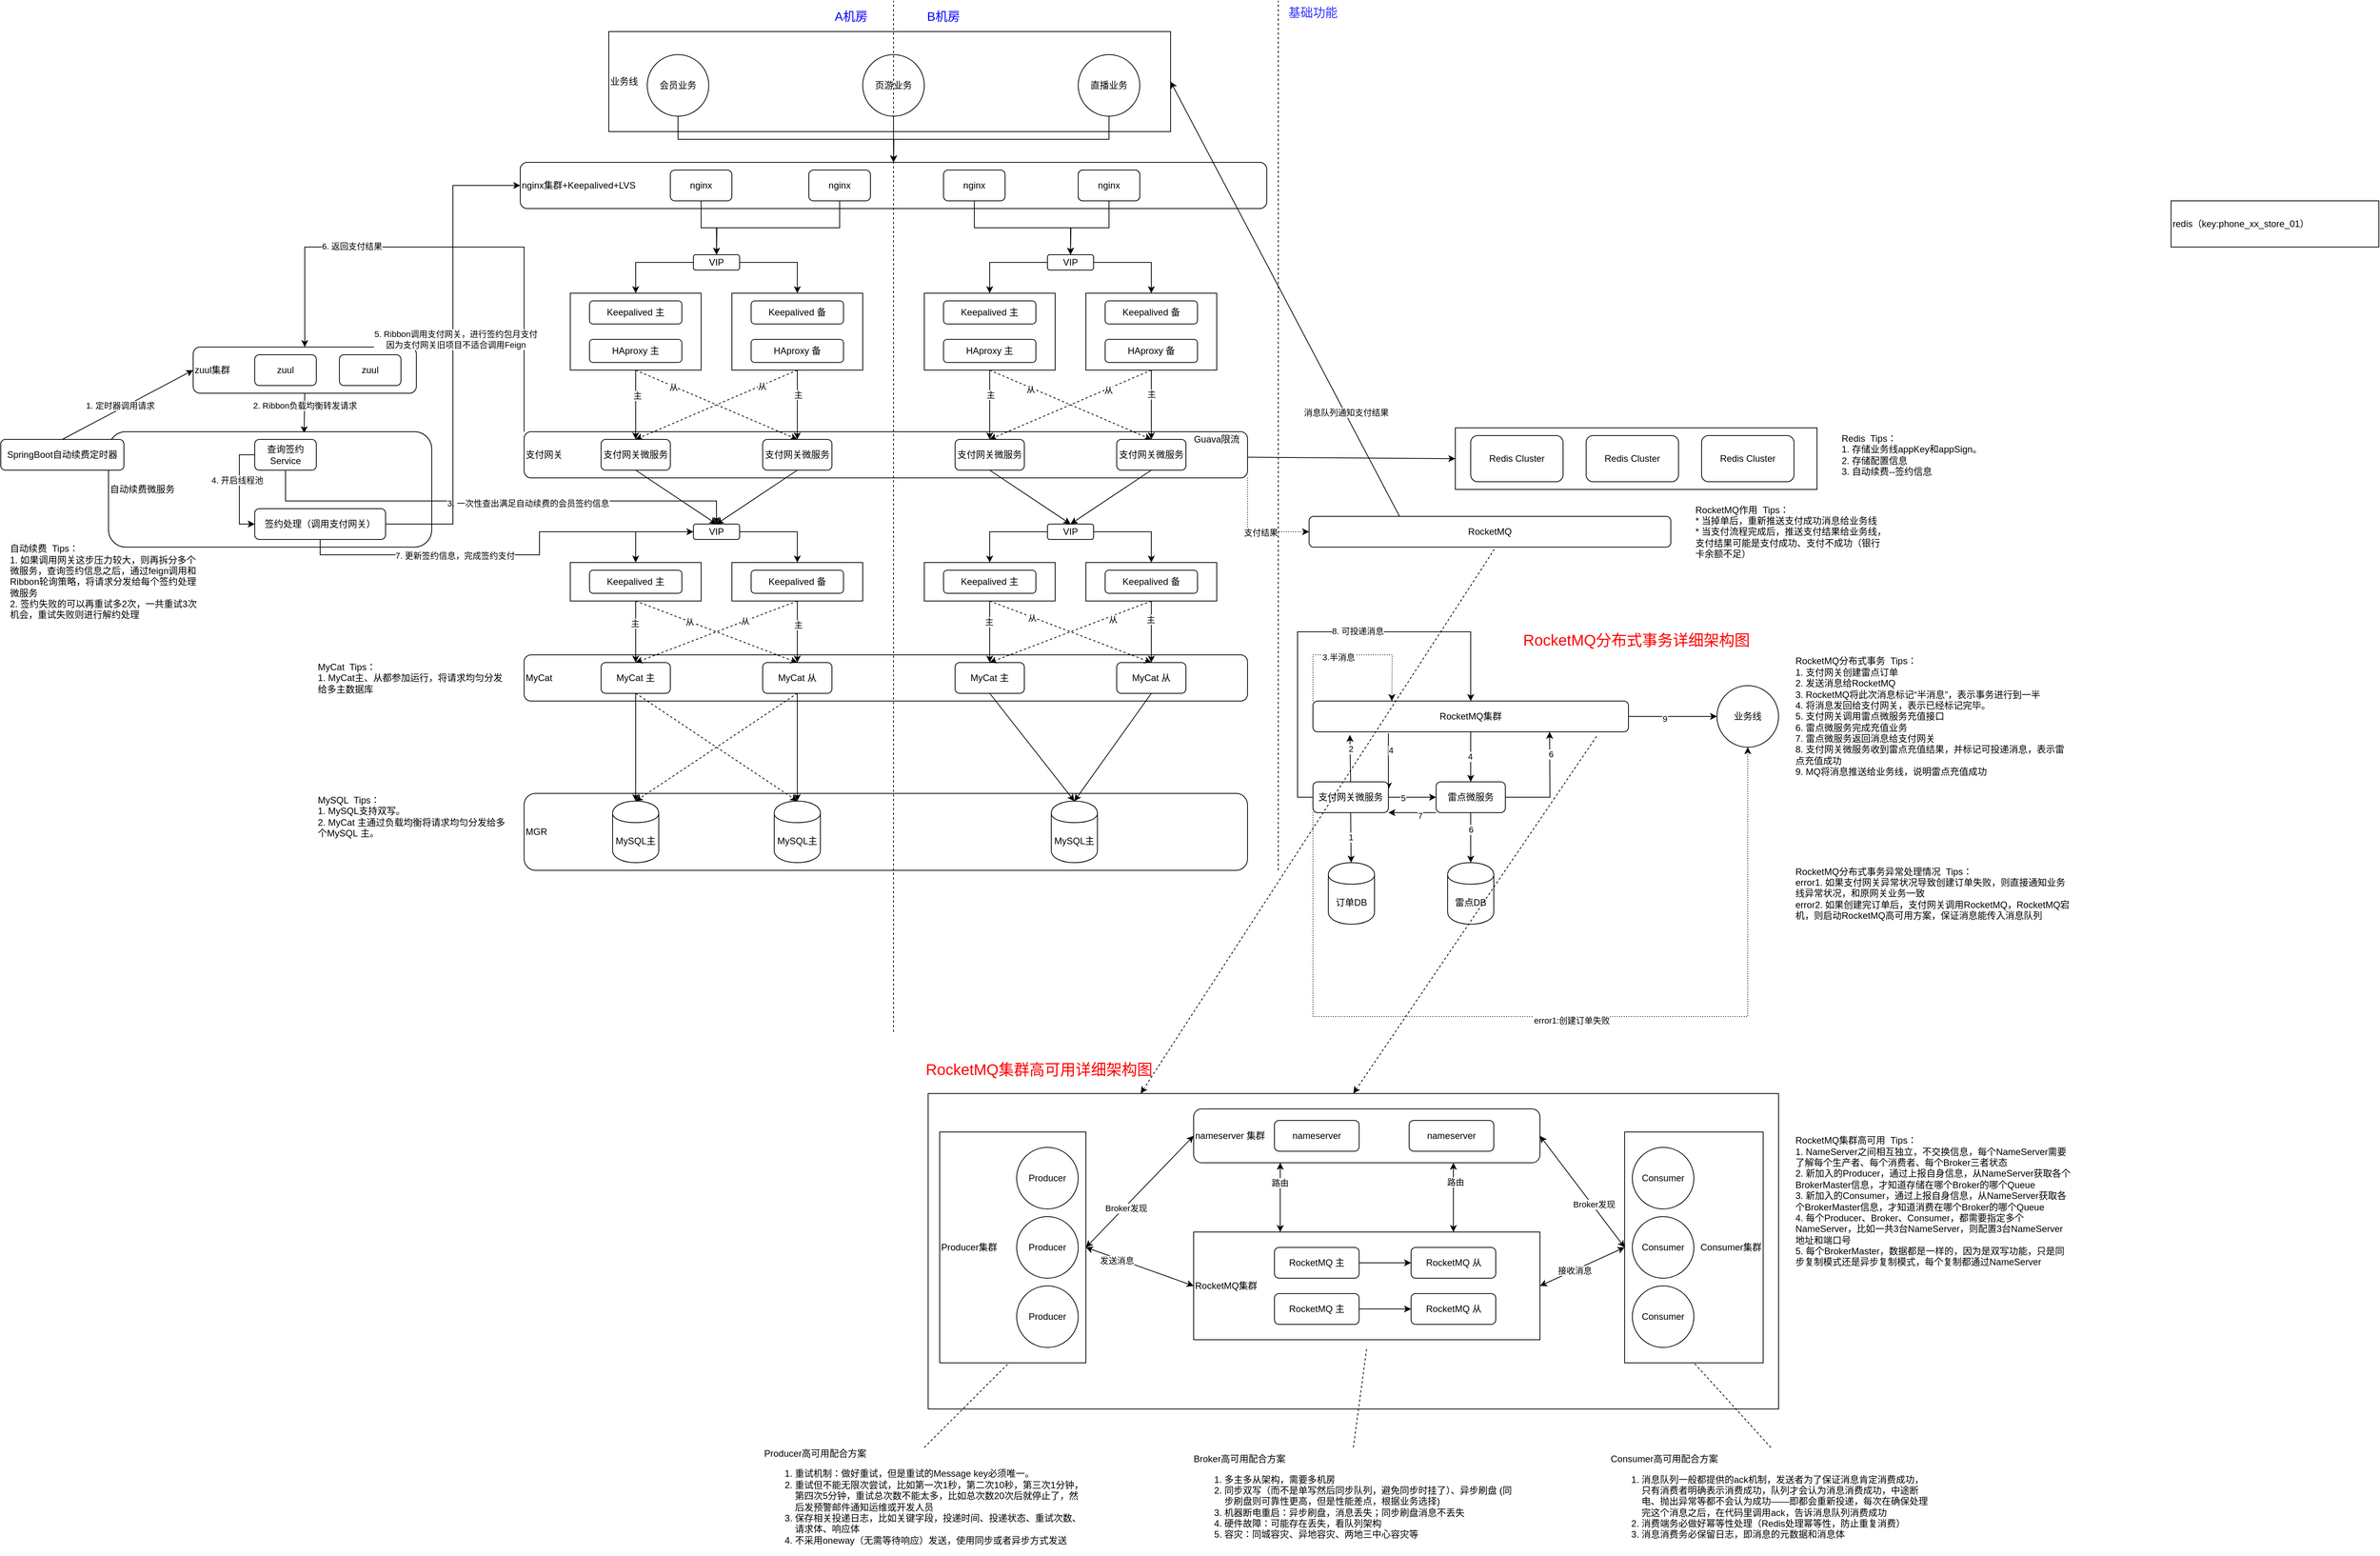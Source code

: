 <mxfile version="12.9.14" type="github">
  <diagram name="Page-1" id="822b0af5-4adb-64df-f703-e8dfc1f81529">
    <mxGraphModel dx="5321" dy="1131" grid="1" gridSize="10" guides="1" tooltips="1" connect="1" arrows="1" fold="1" page="1" pageScale="1" pageWidth="3300" pageHeight="2339" background="#ffffff" math="0" shadow="0">
      <root>
        <mxCell id="0" />
        <mxCell id="1" parent="0" />
        <mxCell id="59b1bcbrKsCMYZeMCs7V-31" value="" style="rounded=0;whiteSpace=wrap;html=1;" vertex="1" parent="1">
          <mxGeometry x="1085" y="1420" width="1105" height="410" as="geometry" />
        </mxCell>
        <mxCell id="59b1bcbrKsCMYZeMCs7V-11" value="Consumer集群" style="rounded=0;whiteSpace=wrap;html=1;align=right;" vertex="1" parent="1">
          <mxGeometry x="1990" y="1470" width="180" height="300" as="geometry" />
        </mxCell>
        <mxCell id="59b1bcbrKsCMYZeMCs7V-12" style="rounded=0;orthogonalLoop=1;jettySize=auto;html=1;exitX=1;exitY=0.5;exitDx=0;exitDy=0;entryX=0;entryY=0.5;entryDx=0;entryDy=0;startArrow=classic;startFill=1;" edge="1" parent="1" source="59b1bcbrKsCMYZeMCs7V-10" target="wdB7McpbQnSKonyvfbZ4-86">
          <mxGeometry relative="1" as="geometry" />
        </mxCell>
        <mxCell id="59b1bcbrKsCMYZeMCs7V-25" value="Broker发现" style="edgeLabel;html=1;align=center;verticalAlign=middle;resizable=0;points=[];" vertex="1" connectable="0" parent="59b1bcbrKsCMYZeMCs7V-12">
          <mxGeometry x="-0.27" y="-1" relative="1" as="geometry">
            <mxPoint y="1" as="offset" />
          </mxGeometry>
        </mxCell>
        <mxCell id="59b1bcbrKsCMYZeMCs7V-13" style="edgeStyle=none;rounded=0;orthogonalLoop=1;jettySize=auto;html=1;exitX=1;exitY=0.5;exitDx=0;exitDy=0;entryX=0;entryY=0.5;entryDx=0;entryDy=0;startArrow=classic;startFill=1;" edge="1" parent="1" source="59b1bcbrKsCMYZeMCs7V-10" target="59b1bcbrKsCMYZeMCs7V-3">
          <mxGeometry relative="1" as="geometry" />
        </mxCell>
        <mxCell id="59b1bcbrKsCMYZeMCs7V-26" value="发送消息" style="edgeLabel;html=1;align=center;verticalAlign=middle;resizable=0;points=[];" vertex="1" connectable="0" parent="59b1bcbrKsCMYZeMCs7V-13">
          <mxGeometry x="-0.421" y="-2" relative="1" as="geometry">
            <mxPoint as="offset" />
          </mxGeometry>
        </mxCell>
        <mxCell id="59b1bcbrKsCMYZeMCs7V-10" value="Producer集群" style="rounded=0;whiteSpace=wrap;html=1;align=left;" vertex="1" parent="1">
          <mxGeometry x="1100" y="1470" width="190" height="300" as="geometry" />
        </mxCell>
        <mxCell id="59b1bcbrKsCMYZeMCs7V-15" style="edgeStyle=none;rounded=0;orthogonalLoop=1;jettySize=auto;html=1;exitX=1;exitY=0.5;exitDx=0;exitDy=0;startArrow=classic;startFill=1;" edge="1" parent="1" source="59b1bcbrKsCMYZeMCs7V-3">
          <mxGeometry relative="1" as="geometry">
            <mxPoint x="1990" y="1620" as="targetPoint" />
          </mxGeometry>
        </mxCell>
        <mxCell id="59b1bcbrKsCMYZeMCs7V-27" value="接收消息" style="edgeLabel;html=1;align=center;verticalAlign=middle;resizable=0;points=[];" vertex="1" connectable="0" parent="59b1bcbrKsCMYZeMCs7V-15">
          <mxGeometry x="-0.185" relative="1" as="geometry">
            <mxPoint as="offset" />
          </mxGeometry>
        </mxCell>
        <mxCell id="59b1bcbrKsCMYZeMCs7V-3" value="RocketMQ集群" style="rounded=0;whiteSpace=wrap;html=1;align=left;" vertex="1" parent="1">
          <mxGeometry x="1430" y="1600" width="450" height="140" as="geometry" />
        </mxCell>
        <mxCell id="wdB7McpbQnSKonyvfbZ4-52" value="业务线" style="rounded=0;whiteSpace=wrap;html=1;align=left;" parent="1" vertex="1">
          <mxGeometry x="670" y="40" width="730" height="130" as="geometry" />
        </mxCell>
        <mxCell id="wdB7McpbQnSKonyvfbZ4-31" value="" style="rounded=0;whiteSpace=wrap;html=1;" parent="1" vertex="1">
          <mxGeometry x="1770" y="555" width="470" height="80" as="geometry" />
        </mxCell>
        <mxCell id="VvI8yXbkPYTi_8kJMqFg-1" value="redis（key:phone_xx_store_01）" style="rounded=0;whiteSpace=wrap;html=1;align=left;" parent="1" vertex="1">
          <mxGeometry x="2700" y="260" width="270" height="60" as="geometry" />
        </mxCell>
        <mxCell id="VvI8yXbkPYTi_8kJMqFg-2" style="edgeStyle=orthogonalEdgeStyle;rounded=0;orthogonalLoop=1;jettySize=auto;html=1;exitX=0.5;exitY=1;exitDx=0;exitDy=0;" parent="1" source="VvI8yXbkPYTi_8kJMqFg-3" target="VvI8yXbkPYTi_8kJMqFg-8" edge="1">
          <mxGeometry relative="1" as="geometry" />
        </mxCell>
        <mxCell id="VvI8yXbkPYTi_8kJMqFg-3" value="会员业务" style="ellipse;whiteSpace=wrap;html=1;aspect=fixed;align=center;" parent="1" vertex="1">
          <mxGeometry x="720" y="70" width="80" height="80" as="geometry" />
        </mxCell>
        <mxCell id="VvI8yXbkPYTi_8kJMqFg-4" style="edgeStyle=orthogonalEdgeStyle;rounded=0;orthogonalLoop=1;jettySize=auto;html=1;exitX=0.5;exitY=1;exitDx=0;exitDy=0;entryX=0.5;entryY=0;entryDx=0;entryDy=0;" parent="1" source="VvI8yXbkPYTi_8kJMqFg-5" target="VvI8yXbkPYTi_8kJMqFg-8" edge="1">
          <mxGeometry relative="1" as="geometry" />
        </mxCell>
        <mxCell id="VvI8yXbkPYTi_8kJMqFg-5" value="页游业务" style="ellipse;whiteSpace=wrap;html=1;aspect=fixed;align=center;" parent="1" vertex="1">
          <mxGeometry x="1000" y="70" width="80" height="80" as="geometry" />
        </mxCell>
        <mxCell id="VvI8yXbkPYTi_8kJMqFg-6" style="edgeStyle=orthogonalEdgeStyle;rounded=0;orthogonalLoop=1;jettySize=auto;html=1;exitX=0.5;exitY=1;exitDx=0;exitDy=0;" parent="1" source="VvI8yXbkPYTi_8kJMqFg-7" edge="1">
          <mxGeometry relative="1" as="geometry">
            <mxPoint x="1040" y="210" as="targetPoint" />
          </mxGeometry>
        </mxCell>
        <mxCell id="VvI8yXbkPYTi_8kJMqFg-7" value="直播业务" style="ellipse;whiteSpace=wrap;html=1;aspect=fixed;align=center;" parent="1" vertex="1">
          <mxGeometry x="1280" y="70" width="80" height="80" as="geometry" />
        </mxCell>
        <mxCell id="VvI8yXbkPYTi_8kJMqFg-8" value="nginx集群+Keepalived+LVS" style="rounded=1;whiteSpace=wrap;html=1;align=left;" parent="1" vertex="1">
          <mxGeometry x="555" y="210" width="970" height="60" as="geometry" />
        </mxCell>
        <mxCell id="VvI8yXbkPYTi_8kJMqFg-9" style="edgeStyle=orthogonalEdgeStyle;rounded=0;orthogonalLoop=1;jettySize=auto;html=1;entryX=0.5;entryY=0;entryDx=0;entryDy=0;" parent="1" source="VvI8yXbkPYTi_8kJMqFg-10" target="VvI8yXbkPYTi_8kJMqFg-46" edge="1">
          <mxGeometry relative="1" as="geometry" />
        </mxCell>
        <mxCell id="VvI8yXbkPYTi_8kJMqFg-10" value="nginx" style="rounded=1;whiteSpace=wrap;html=1;align=center;" parent="1" vertex="1">
          <mxGeometry x="750" y="220" width="80" height="40" as="geometry" />
        </mxCell>
        <mxCell id="VvI8yXbkPYTi_8kJMqFg-11" style="edgeStyle=orthogonalEdgeStyle;rounded=0;orthogonalLoop=1;jettySize=auto;html=1;exitX=0.5;exitY=1;exitDx=0;exitDy=0;" parent="1" source="VvI8yXbkPYTi_8kJMqFg-12" edge="1">
          <mxGeometry relative="1" as="geometry">
            <mxPoint x="810" y="330" as="targetPoint" />
          </mxGeometry>
        </mxCell>
        <mxCell id="VvI8yXbkPYTi_8kJMqFg-12" value="nginx" style="rounded=1;whiteSpace=wrap;html=1;align=center;" parent="1" vertex="1">
          <mxGeometry x="930" y="220" width="80" height="40" as="geometry" />
        </mxCell>
        <mxCell id="VvI8yXbkPYTi_8kJMqFg-13" style="edgeStyle=orthogonalEdgeStyle;rounded=0;orthogonalLoop=1;jettySize=auto;html=1;exitX=0.5;exitY=1;exitDx=0;exitDy=0;" parent="1" source="VvI8yXbkPYTi_8kJMqFg-14" target="VvI8yXbkPYTi_8kJMqFg-55" edge="1">
          <mxGeometry relative="1" as="geometry" />
        </mxCell>
        <mxCell id="VvI8yXbkPYTi_8kJMqFg-14" value="nginx" style="rounded=1;whiteSpace=wrap;html=1;align=center;" parent="1" vertex="1">
          <mxGeometry x="1105" y="220" width="80" height="40" as="geometry" />
        </mxCell>
        <mxCell id="VvI8yXbkPYTi_8kJMqFg-15" value="nginx" style="rounded=1;whiteSpace=wrap;html=1;align=center;" parent="1" vertex="1">
          <mxGeometry x="1280" y="220" width="80" height="40" as="geometry" />
        </mxCell>
        <mxCell id="59b1bcbrKsCMYZeMCs7V-55" style="edgeStyle=none;rounded=0;orthogonalLoop=1;jettySize=auto;html=1;exitX=0.5;exitY=1;exitDx=0;exitDy=0;startArrow=none;startFill=0;fontColor=#000000;entryX=0.605;entryY=0.013;entryDx=0;entryDy=0;entryPerimeter=0;" edge="1" parent="1" source="VvI8yXbkPYTi_8kJMqFg-16" target="59b1bcbrKsCMYZeMCs7V-48">
          <mxGeometry relative="1" as="geometry" />
        </mxCell>
        <mxCell id="59b1bcbrKsCMYZeMCs7V-63" value="2.&amp;nbsp;Ribbon负载均衡转发请求" style="edgeLabel;html=1;align=center;verticalAlign=middle;resizable=0;points=[];fontColor=#000000;" vertex="1" connectable="0" parent="59b1bcbrKsCMYZeMCs7V-55">
          <mxGeometry x="-0.4" relative="1" as="geometry">
            <mxPoint as="offset" />
          </mxGeometry>
        </mxCell>
        <mxCell id="VvI8yXbkPYTi_8kJMqFg-16" value="zuul集群" style="rounded=1;whiteSpace=wrap;html=1;align=left;" parent="1" vertex="1">
          <mxGeometry x="130" y="450" width="290" height="60" as="geometry" />
        </mxCell>
        <mxCell id="VvI8yXbkPYTi_8kJMqFg-17" style="edgeStyle=orthogonalEdgeStyle;rounded=0;orthogonalLoop=1;jettySize=auto;html=1;exitX=0.5;exitY=1;exitDx=0;exitDy=0;" parent="1" source="VvI8yXbkPYTi_8kJMqFg-18" edge="1">
          <mxGeometry relative="1" as="geometry">
            <mxPoint x="1270" y="330" as="targetPoint" />
          </mxGeometry>
        </mxCell>
        <mxCell id="VvI8yXbkPYTi_8kJMqFg-18" value="nginx" style="rounded=1;whiteSpace=wrap;html=1;align=center;" parent="1" vertex="1">
          <mxGeometry x="1280" y="220" width="80" height="40" as="geometry" />
        </mxCell>
        <mxCell id="VvI8yXbkPYTi_8kJMqFg-21" value="zuul" style="rounded=1;whiteSpace=wrap;html=1;align=center;" parent="1" vertex="1">
          <mxGeometry x="320" y="460" width="80" height="40" as="geometry" />
        </mxCell>
        <mxCell id="wdB7McpbQnSKonyvfbZ4-32" style="edgeStyle=none;rounded=0;orthogonalLoop=1;jettySize=auto;html=1;entryX=0;entryY=0.5;entryDx=0;entryDy=0;" parent="1" source="VvI8yXbkPYTi_8kJMqFg-22" target="wdB7McpbQnSKonyvfbZ4-31" edge="1">
          <mxGeometry relative="1" as="geometry" />
        </mxCell>
        <mxCell id="wdB7McpbQnSKonyvfbZ4-49" style="edgeStyle=none;rounded=0;orthogonalLoop=1;jettySize=auto;html=1;exitX=1;exitY=1;exitDx=0;exitDy=0;entryX=0;entryY=0.5;entryDx=0;entryDy=0;dashed=1;dashPattern=1 2;" parent="1" source="VvI8yXbkPYTi_8kJMqFg-22" target="wdB7McpbQnSKonyvfbZ4-47" edge="1">
          <mxGeometry relative="1" as="geometry">
            <Array as="points">
              <mxPoint x="1500" y="690" />
            </Array>
          </mxGeometry>
        </mxCell>
        <mxCell id="wdB7McpbQnSKonyvfbZ4-53" value="支付结果" style="edgeLabel;html=1;align=center;verticalAlign=middle;resizable=0;points=[];" parent="wdB7McpbQnSKonyvfbZ4-49" vertex="1" connectable="0">
          <mxGeometry x="-0.067" y="17" relative="1" as="geometry">
            <mxPoint x="17" y="18" as="offset" />
          </mxGeometry>
        </mxCell>
        <mxCell id="59b1bcbrKsCMYZeMCs7V-65" style="edgeStyle=orthogonalEdgeStyle;rounded=0;orthogonalLoop=1;jettySize=auto;html=1;exitX=0;exitY=0;exitDx=0;exitDy=0;entryX=0.5;entryY=0;entryDx=0;entryDy=0;startArrow=none;startFill=0;fontColor=#000000;" edge="1" parent="1" source="VvI8yXbkPYTi_8kJMqFg-22" target="VvI8yXbkPYTi_8kJMqFg-16">
          <mxGeometry relative="1" as="geometry">
            <Array as="points">
              <mxPoint x="560" y="320" />
              <mxPoint x="275" y="320" />
            </Array>
          </mxGeometry>
        </mxCell>
        <mxCell id="59b1bcbrKsCMYZeMCs7V-66" value="6. 返回支付结果" style="edgeLabel;html=1;align=center;verticalAlign=middle;resizable=0;points=[];fontColor=#000000;" vertex="1" connectable="0" parent="59b1bcbrKsCMYZeMCs7V-65">
          <mxGeometry x="0.417" y="-1" relative="1" as="geometry">
            <mxPoint as="offset" />
          </mxGeometry>
        </mxCell>
        <mxCell id="VvI8yXbkPYTi_8kJMqFg-22" value="支付网关" style="rounded=1;whiteSpace=wrap;html=1;align=left;" parent="1" vertex="1">
          <mxGeometry x="560" y="560" width="940" height="60" as="geometry" />
        </mxCell>
        <mxCell id="wdB7McpbQnSKonyvfbZ4-15" style="edgeStyle=none;rounded=0;orthogonalLoop=1;jettySize=auto;html=1;exitX=0.5;exitY=1;exitDx=0;exitDy=0;entryX=0.5;entryY=0;entryDx=0;entryDy=0;" parent="1" source="VvI8yXbkPYTi_8kJMqFg-23" target="VvI8yXbkPYTi_8kJMqFg-81" edge="1">
          <mxGeometry relative="1" as="geometry" />
        </mxCell>
        <mxCell id="VvI8yXbkPYTi_8kJMqFg-23" value="支付网关微服务" style="rounded=1;whiteSpace=wrap;html=1;align=center;" parent="1" vertex="1">
          <mxGeometry x="660" y="570" width="90" height="40" as="geometry" />
        </mxCell>
        <mxCell id="wdB7McpbQnSKonyvfbZ4-16" style="edgeStyle=none;rounded=0;orthogonalLoop=1;jettySize=auto;html=1;exitX=0.5;exitY=1;exitDx=0;exitDy=0;" parent="1" source="VvI8yXbkPYTi_8kJMqFg-24" edge="1">
          <mxGeometry relative="1" as="geometry">
            <mxPoint x="810" y="680" as="targetPoint" />
          </mxGeometry>
        </mxCell>
        <mxCell id="VvI8yXbkPYTi_8kJMqFg-24" value="支付网关微服务" style="rounded=1;whiteSpace=wrap;html=1;align=center;" parent="1" vertex="1">
          <mxGeometry x="870" y="570" width="90" height="40" as="geometry" />
        </mxCell>
        <mxCell id="wdB7McpbQnSKonyvfbZ4-17" style="edgeStyle=none;rounded=0;orthogonalLoop=1;jettySize=auto;html=1;exitX=0.5;exitY=1;exitDx=0;exitDy=0;entryX=0.5;entryY=0;entryDx=0;entryDy=0;" parent="1" source="VvI8yXbkPYTi_8kJMqFg-25" target="VvI8yXbkPYTi_8kJMqFg-92" edge="1">
          <mxGeometry relative="1" as="geometry" />
        </mxCell>
        <mxCell id="VvI8yXbkPYTi_8kJMqFg-25" value="支付网关微服务" style="rounded=1;whiteSpace=wrap;html=1;align=center;" parent="1" vertex="1">
          <mxGeometry x="1120" y="570" width="90" height="40" as="geometry" />
        </mxCell>
        <mxCell id="VvI8yXbkPYTi_8kJMqFg-27" style="edgeStyle=orthogonalEdgeStyle;rounded=0;orthogonalLoop=1;jettySize=auto;html=1;exitX=0.5;exitY=1;exitDx=0;exitDy=0;entryX=0.5;entryY=0;entryDx=0;entryDy=0;" parent="1" source="VvI8yXbkPYTi_8kJMqFg-31" target="VvI8yXbkPYTi_8kJMqFg-23" edge="1" treatAsSingle="0">
          <mxGeometry relative="1" as="geometry">
            <Array as="points">
              <mxPoint x="705" y="570" />
            </Array>
          </mxGeometry>
        </mxCell>
        <mxCell id="VvI8yXbkPYTi_8kJMqFg-28" value="主" style="edgeLabel;html=1;align=center;verticalAlign=middle;resizable=0;points=[];" parent="VvI8yXbkPYTi_8kJMqFg-27" vertex="1" connectable="0">
          <mxGeometry x="-0.267" y="2" relative="1" as="geometry">
            <mxPoint as="offset" />
          </mxGeometry>
        </mxCell>
        <mxCell id="VvI8yXbkPYTi_8kJMqFg-29" style="rounded=0;orthogonalLoop=1;jettySize=auto;html=1;dashed=1;entryX=0.5;entryY=0;entryDx=0;entryDy=0;exitX=0.5;exitY=1;exitDx=0;exitDy=0;" parent="1" source="VvI8yXbkPYTi_8kJMqFg-31" target="VvI8yXbkPYTi_8kJMqFg-24" edge="1" treatAsSingle="0">
          <mxGeometry relative="1" as="geometry" />
        </mxCell>
        <mxCell id="VvI8yXbkPYTi_8kJMqFg-30" value="从" style="edgeLabel;html=1;align=center;verticalAlign=middle;resizable=0;points=[];" parent="VvI8yXbkPYTi_8kJMqFg-29" vertex="1" connectable="0">
          <mxGeometry x="-0.53" y="-1" relative="1" as="geometry">
            <mxPoint as="offset" />
          </mxGeometry>
        </mxCell>
        <mxCell id="VvI8yXbkPYTi_8kJMqFg-31" value="" style="rounded=0;whiteSpace=wrap;html=1;align=left;" parent="1" vertex="1">
          <mxGeometry x="620" y="380" width="170" height="100" as="geometry" />
        </mxCell>
        <mxCell id="VvI8yXbkPYTi_8kJMqFg-32" value="Keepalived&amp;nbsp;主" style="rounded=1;whiteSpace=wrap;html=1;align=center;" parent="1" vertex="1">
          <mxGeometry x="645" y="390" width="120" height="30" as="geometry" />
        </mxCell>
        <mxCell id="VvI8yXbkPYTi_8kJMqFg-33" value="HAproxy&amp;nbsp;主" style="rounded=1;whiteSpace=wrap;html=1;align=center;" parent="1" vertex="1">
          <mxGeometry x="645" y="440" width="120" height="30" as="geometry" />
        </mxCell>
        <mxCell id="VvI8yXbkPYTi_8kJMqFg-34" style="edgeStyle=orthogonalEdgeStyle;rounded=0;orthogonalLoop=1;jettySize=auto;html=1;exitX=0.5;exitY=1;exitDx=0;exitDy=0;" parent="1" source="VvI8yXbkPYTi_8kJMqFg-38" target="VvI8yXbkPYTi_8kJMqFg-24" edge="1" treatAsSingle="0">
          <mxGeometry relative="1" as="geometry" />
        </mxCell>
        <mxCell id="VvI8yXbkPYTi_8kJMqFg-35" value="主" style="edgeLabel;html=1;align=center;verticalAlign=middle;resizable=0;points=[];" parent="VvI8yXbkPYTi_8kJMqFg-34" vertex="1" connectable="0">
          <mxGeometry x="-0.289" y="1" relative="1" as="geometry">
            <mxPoint as="offset" />
          </mxGeometry>
        </mxCell>
        <mxCell id="VvI8yXbkPYTi_8kJMqFg-36" style="edgeStyle=none;rounded=0;orthogonalLoop=1;jettySize=auto;html=1;exitX=0.5;exitY=1;exitDx=0;exitDy=0;entryX=0.5;entryY=0;entryDx=0;entryDy=0;dashed=1;" parent="1" source="VvI8yXbkPYTi_8kJMqFg-38" target="VvI8yXbkPYTi_8kJMqFg-23" edge="1" treatAsSingle="0">
          <mxGeometry relative="1" as="geometry" />
        </mxCell>
        <mxCell id="VvI8yXbkPYTi_8kJMqFg-37" value="从" style="edgeLabel;html=1;align=center;verticalAlign=middle;resizable=0;points=[];" parent="VvI8yXbkPYTi_8kJMqFg-36" vertex="1" connectable="0">
          <mxGeometry x="-0.555" y="1" relative="1" as="geometry">
            <mxPoint as="offset" />
          </mxGeometry>
        </mxCell>
        <mxCell id="VvI8yXbkPYTi_8kJMqFg-38" value="" style="rounded=0;whiteSpace=wrap;html=1;align=left;" parent="1" vertex="1">
          <mxGeometry x="830" y="380" width="170" height="100" as="geometry" />
        </mxCell>
        <mxCell id="VvI8yXbkPYTi_8kJMqFg-39" value="Keepalived&amp;nbsp;备" style="rounded=1;whiteSpace=wrap;html=1;align=center;" parent="1" vertex="1">
          <mxGeometry x="855" y="390" width="120" height="30" as="geometry" />
        </mxCell>
        <mxCell id="VvI8yXbkPYTi_8kJMqFg-40" value="HAproxy&amp;nbsp;备" style="rounded=1;whiteSpace=wrap;html=1;align=center;" parent="1" vertex="1">
          <mxGeometry x="855" y="440" width="120" height="30" as="geometry" />
        </mxCell>
        <mxCell id="VvI8yXbkPYTi_8kJMqFg-41" value="zuul" style="rounded=1;whiteSpace=wrap;html=1;align=center;" parent="1" vertex="1">
          <mxGeometry x="210" y="460" width="80" height="40" as="geometry" />
        </mxCell>
        <mxCell id="VvI8yXbkPYTi_8kJMqFg-42" value="&lt;font style=&quot;font-size: 16px&quot; color=&quot;#0000ff&quot;&gt;A机房&lt;/font&gt;" style="text;html=1;strokeColor=none;fillColor=none;align=center;verticalAlign=middle;whiteSpace=wrap;rounded=0;" parent="1" vertex="1">
          <mxGeometry x="960" y="10" width="50" height="20" as="geometry" />
        </mxCell>
        <mxCell id="VvI8yXbkPYTi_8kJMqFg-43" value="&lt;font style=&quot;font-size: 16px&quot; color=&quot;#0000ff&quot;&gt;B机房&lt;/font&gt;" style="text;html=1;strokeColor=none;fillColor=none;align=center;verticalAlign=middle;whiteSpace=wrap;rounded=0;" parent="1" vertex="1">
          <mxGeometry x="1080" y="10" width="50" height="20" as="geometry" />
        </mxCell>
        <mxCell id="VvI8yXbkPYTi_8kJMqFg-44" style="edgeStyle=orthogonalEdgeStyle;rounded=0;orthogonalLoop=1;jettySize=auto;html=1;entryX=0.5;entryY=0;entryDx=0;entryDy=0;" parent="1" source="VvI8yXbkPYTi_8kJMqFg-46" target="VvI8yXbkPYTi_8kJMqFg-38" edge="1">
          <mxGeometry relative="1" as="geometry">
            <Array as="points">
              <mxPoint x="915" y="340" />
            </Array>
          </mxGeometry>
        </mxCell>
        <mxCell id="VvI8yXbkPYTi_8kJMqFg-45" style="edgeStyle=orthogonalEdgeStyle;rounded=0;orthogonalLoop=1;jettySize=auto;html=1;entryX=0.5;entryY=0;entryDx=0;entryDy=0;" parent="1" source="VvI8yXbkPYTi_8kJMqFg-46" target="VvI8yXbkPYTi_8kJMqFg-31" edge="1">
          <mxGeometry relative="1" as="geometry">
            <Array as="points">
              <mxPoint x="705" y="340" />
            </Array>
          </mxGeometry>
        </mxCell>
        <mxCell id="VvI8yXbkPYTi_8kJMqFg-46" value="VIP" style="rounded=1;whiteSpace=wrap;html=1;align=center;" parent="1" vertex="1">
          <mxGeometry x="780" y="330" width="60" height="20" as="geometry" />
        </mxCell>
        <mxCell id="wdB7McpbQnSKonyvfbZ4-1" style="edgeStyle=orthogonalEdgeStyle;rounded=0;orthogonalLoop=1;jettySize=auto;html=1;exitX=0.5;exitY=1;exitDx=0;exitDy=0;" parent="1" source="VvI8yXbkPYTi_8kJMqFg-47" target="VvI8yXbkPYTi_8kJMqFg-25" edge="1">
          <mxGeometry relative="1" as="geometry" />
        </mxCell>
        <mxCell id="wdB7McpbQnSKonyvfbZ4-5" value="主" style="edgeLabel;html=1;align=center;verticalAlign=middle;resizable=0;points=[];" parent="wdB7McpbQnSKonyvfbZ4-1" vertex="1" connectable="0">
          <mxGeometry x="-0.289" y="1" relative="1" as="geometry">
            <mxPoint as="offset" />
          </mxGeometry>
        </mxCell>
        <mxCell id="wdB7McpbQnSKonyvfbZ4-2" style="rounded=0;orthogonalLoop=1;jettySize=auto;html=1;exitX=0.5;exitY=1;exitDx=0;exitDy=0;dashed=1;entryX=0.5;entryY=0;entryDx=0;entryDy=0;" parent="1" source="VvI8yXbkPYTi_8kJMqFg-47" target="VvI8yXbkPYTi_8kJMqFg-56" edge="1">
          <mxGeometry relative="1" as="geometry" />
        </mxCell>
        <mxCell id="wdB7McpbQnSKonyvfbZ4-7" value="从" style="edgeLabel;html=1;align=center;verticalAlign=middle;resizable=0;points=[];" parent="wdB7McpbQnSKonyvfbZ4-2" vertex="1" connectable="0">
          <mxGeometry x="-0.487" y="-2" relative="1" as="geometry">
            <mxPoint as="offset" />
          </mxGeometry>
        </mxCell>
        <mxCell id="VvI8yXbkPYTi_8kJMqFg-47" value="" style="rounded=0;whiteSpace=wrap;html=1;align=left;" parent="1" vertex="1">
          <mxGeometry x="1080" y="380" width="170" height="100" as="geometry" />
        </mxCell>
        <mxCell id="VvI8yXbkPYTi_8kJMqFg-48" value="Keepalived&amp;nbsp;主" style="rounded=1;whiteSpace=wrap;html=1;align=center;" parent="1" vertex="1">
          <mxGeometry x="1105" y="390" width="120" height="30" as="geometry" />
        </mxCell>
        <mxCell id="VvI8yXbkPYTi_8kJMqFg-49" value="HAproxy&amp;nbsp;主" style="rounded=1;whiteSpace=wrap;html=1;align=center;" parent="1" vertex="1">
          <mxGeometry x="1105" y="440" width="120" height="30" as="geometry" />
        </mxCell>
        <mxCell id="wdB7McpbQnSKonyvfbZ4-3" style="edgeStyle=none;rounded=0;orthogonalLoop=1;jettySize=auto;html=1;exitX=0.5;exitY=1;exitDx=0;exitDy=0;" parent="1" source="VvI8yXbkPYTi_8kJMqFg-50" edge="1">
          <mxGeometry relative="1" as="geometry">
            <mxPoint x="1375" y="570" as="targetPoint" />
          </mxGeometry>
        </mxCell>
        <mxCell id="wdB7McpbQnSKonyvfbZ4-6" value="主" style="edgeLabel;html=1;align=center;verticalAlign=middle;resizable=0;points=[];" parent="wdB7McpbQnSKonyvfbZ4-3" vertex="1" connectable="0">
          <mxGeometry x="-0.311" relative="1" as="geometry">
            <mxPoint as="offset" />
          </mxGeometry>
        </mxCell>
        <mxCell id="wdB7McpbQnSKonyvfbZ4-4" style="edgeStyle=none;rounded=0;orthogonalLoop=1;jettySize=auto;html=1;exitX=0.5;exitY=1;exitDx=0;exitDy=0;entryX=0.5;entryY=0;entryDx=0;entryDy=0;dashed=1;" parent="1" source="VvI8yXbkPYTi_8kJMqFg-50" target="VvI8yXbkPYTi_8kJMqFg-25" edge="1">
          <mxGeometry relative="1" as="geometry" />
        </mxCell>
        <mxCell id="wdB7McpbQnSKonyvfbZ4-8" value="从" style="edgeLabel;html=1;align=center;verticalAlign=middle;resizable=0;points=[];" parent="wdB7McpbQnSKonyvfbZ4-4" vertex="1" connectable="0">
          <mxGeometry x="-0.452" y="1" relative="1" as="geometry">
            <mxPoint x="1" as="offset" />
          </mxGeometry>
        </mxCell>
        <mxCell id="VvI8yXbkPYTi_8kJMqFg-50" value="" style="rounded=0;whiteSpace=wrap;html=1;align=left;" parent="1" vertex="1">
          <mxGeometry x="1290" y="380" width="170" height="100" as="geometry" />
        </mxCell>
        <mxCell id="VvI8yXbkPYTi_8kJMqFg-51" value="Keepalived&amp;nbsp;备" style="rounded=1;whiteSpace=wrap;html=1;align=center;" parent="1" vertex="1">
          <mxGeometry x="1315" y="390" width="120" height="30" as="geometry" />
        </mxCell>
        <mxCell id="VvI8yXbkPYTi_8kJMqFg-52" value="HAproxy&amp;nbsp;备" style="rounded=1;whiteSpace=wrap;html=1;align=center;" parent="1" vertex="1">
          <mxGeometry x="1315" y="440" width="120" height="30" as="geometry" />
        </mxCell>
        <mxCell id="VvI8yXbkPYTi_8kJMqFg-53" style="edgeStyle=orthogonalEdgeStyle;rounded=0;orthogonalLoop=1;jettySize=auto;html=1;entryX=0.5;entryY=0;entryDx=0;entryDy=0;" parent="1" source="VvI8yXbkPYTi_8kJMqFg-55" target="VvI8yXbkPYTi_8kJMqFg-50" edge="1">
          <mxGeometry relative="1" as="geometry">
            <Array as="points">
              <mxPoint x="1375" y="340" />
            </Array>
          </mxGeometry>
        </mxCell>
        <mxCell id="VvI8yXbkPYTi_8kJMqFg-54" style="edgeStyle=orthogonalEdgeStyle;rounded=0;orthogonalLoop=1;jettySize=auto;html=1;entryX=0.5;entryY=0;entryDx=0;entryDy=0;" parent="1" source="VvI8yXbkPYTi_8kJMqFg-55" target="VvI8yXbkPYTi_8kJMqFg-47" edge="1">
          <mxGeometry relative="1" as="geometry">
            <Array as="points">
              <mxPoint x="1165" y="340" />
            </Array>
          </mxGeometry>
        </mxCell>
        <mxCell id="VvI8yXbkPYTi_8kJMqFg-55" value="VIP" style="rounded=1;whiteSpace=wrap;html=1;align=center;" parent="1" vertex="1">
          <mxGeometry x="1240" y="330" width="60" height="20" as="geometry" />
        </mxCell>
        <mxCell id="wdB7McpbQnSKonyvfbZ4-18" style="edgeStyle=none;rounded=0;orthogonalLoop=1;jettySize=auto;html=1;exitX=0.5;exitY=1;exitDx=0;exitDy=0;entryX=0.5;entryY=0;entryDx=0;entryDy=0;" parent="1" source="VvI8yXbkPYTi_8kJMqFg-56" target="VvI8yXbkPYTi_8kJMqFg-92" edge="1">
          <mxGeometry relative="1" as="geometry" />
        </mxCell>
        <mxCell id="VvI8yXbkPYTi_8kJMqFg-56" value="支付网关微服务" style="rounded=1;whiteSpace=wrap;html=1;align=center;" parent="1" vertex="1">
          <mxGeometry x="1330" y="570" width="90" height="40" as="geometry" />
        </mxCell>
        <mxCell id="VvI8yXbkPYTi_8kJMqFg-57" value="MGR" style="rounded=1;whiteSpace=wrap;html=1;align=left;" parent="1" vertex="1">
          <mxGeometry x="560" y="1030" width="940" height="100" as="geometry" />
        </mxCell>
        <mxCell id="VvI8yXbkPYTi_8kJMqFg-62" value="MyCat" style="rounded=1;whiteSpace=wrap;html=1;align=left;" parent="1" vertex="1">
          <mxGeometry x="560" y="850" width="940" height="60" as="geometry" />
        </mxCell>
        <mxCell id="wdB7McpbQnSKonyvfbZ4-19" style="edgeStyle=none;rounded=0;orthogonalLoop=1;jettySize=auto;html=1;exitX=0.5;exitY=1;exitDx=0;exitDy=0;entryX=0.5;entryY=0;entryDx=0;entryDy=0;" parent="1" source="VvI8yXbkPYTi_8kJMqFg-63" edge="1">
          <mxGeometry relative="1" as="geometry">
            <mxPoint x="705" y="1040" as="targetPoint" />
          </mxGeometry>
        </mxCell>
        <mxCell id="wdB7McpbQnSKonyvfbZ4-20" style="edgeStyle=none;rounded=0;orthogonalLoop=1;jettySize=auto;html=1;exitX=0.5;exitY=1;exitDx=0;exitDy=0;entryX=0.5;entryY=0;entryDx=0;entryDy=0;dashed=1;" parent="1" source="VvI8yXbkPYTi_8kJMqFg-63" edge="1">
          <mxGeometry relative="1" as="geometry">
            <mxPoint x="915" y="1040" as="targetPoint" />
          </mxGeometry>
        </mxCell>
        <mxCell id="VvI8yXbkPYTi_8kJMqFg-63" value="MyCat&amp;nbsp;主" style="rounded=1;whiteSpace=wrap;html=1;align=center;" parent="1" vertex="1">
          <mxGeometry x="660" y="860" width="90" height="40" as="geometry" />
        </mxCell>
        <mxCell id="wdB7McpbQnSKonyvfbZ4-21" style="edgeStyle=none;rounded=0;orthogonalLoop=1;jettySize=auto;html=1;exitX=0.5;exitY=1;exitDx=0;exitDy=0;entryX=0.5;entryY=0;entryDx=0;entryDy=0;" parent="1" source="VvI8yXbkPYTi_8kJMqFg-64" edge="1">
          <mxGeometry relative="1" as="geometry">
            <mxPoint x="915" y="1040" as="targetPoint" />
          </mxGeometry>
        </mxCell>
        <mxCell id="wdB7McpbQnSKonyvfbZ4-22" style="edgeStyle=none;rounded=0;orthogonalLoop=1;jettySize=auto;html=1;exitX=0.5;exitY=1;exitDx=0;exitDy=0;entryX=0.5;entryY=0;entryDx=0;entryDy=0;dashed=1;" parent="1" source="VvI8yXbkPYTi_8kJMqFg-64" edge="1">
          <mxGeometry relative="1" as="geometry">
            <mxPoint x="705" y="1040" as="targetPoint" />
          </mxGeometry>
        </mxCell>
        <mxCell id="VvI8yXbkPYTi_8kJMqFg-64" value="MyCat 从" style="rounded=1;whiteSpace=wrap;html=1;align=center;" parent="1" vertex="1">
          <mxGeometry x="870" y="860" width="90" height="40" as="geometry" />
        </mxCell>
        <mxCell id="wdB7McpbQnSKonyvfbZ4-23" style="edgeStyle=none;rounded=0;orthogonalLoop=1;jettySize=auto;html=1;exitX=0.5;exitY=1;exitDx=0;exitDy=0;entryX=0.5;entryY=0;entryDx=0;entryDy=0;" parent="1" source="VvI8yXbkPYTi_8kJMqFg-65" edge="1">
          <mxGeometry relative="1" as="geometry">
            <mxPoint x="1275" y="1040" as="targetPoint" />
          </mxGeometry>
        </mxCell>
        <mxCell id="VvI8yXbkPYTi_8kJMqFg-65" value="MyCat 主" style="rounded=1;whiteSpace=wrap;html=1;align=center;" parent="1" vertex="1">
          <mxGeometry x="1120" y="860" width="90" height="40" as="geometry" />
        </mxCell>
        <mxCell id="wdB7McpbQnSKonyvfbZ4-24" style="edgeStyle=none;rounded=0;orthogonalLoop=1;jettySize=auto;html=1;exitX=0.5;exitY=1;exitDx=0;exitDy=0;entryX=0.5;entryY=0;entryDx=0;entryDy=0;" parent="1" source="VvI8yXbkPYTi_8kJMqFg-66" edge="1">
          <mxGeometry relative="1" as="geometry">
            <mxPoint x="1275" y="1040" as="targetPoint" />
          </mxGeometry>
        </mxCell>
        <mxCell id="VvI8yXbkPYTi_8kJMqFg-66" value="MyCat&amp;nbsp;从" style="rounded=1;whiteSpace=wrap;html=1;align=center;" parent="1" vertex="1">
          <mxGeometry x="1330" y="860" width="90" height="40" as="geometry" />
        </mxCell>
        <mxCell id="VvI8yXbkPYTi_8kJMqFg-67" value="" style="endArrow=none;dashed=1;html=1;" parent="1" edge="1">
          <mxGeometry width="50" height="50" relative="1" as="geometry">
            <mxPoint x="1040" y="1340" as="sourcePoint" />
            <mxPoint x="1040" as="targetPoint" />
          </mxGeometry>
        </mxCell>
        <mxCell id="VvI8yXbkPYTi_8kJMqFg-68" style="edgeStyle=none;rounded=0;orthogonalLoop=1;jettySize=auto;html=1;exitX=0.5;exitY=1;exitDx=0;exitDy=0;entryX=0.5;entryY=0;entryDx=0;entryDy=0;" parent="1" source="VvI8yXbkPYTi_8kJMqFg-72" target="VvI8yXbkPYTi_8kJMqFg-63" edge="1" treatAsSingle="0">
          <mxGeometry relative="1" as="geometry" />
        </mxCell>
        <mxCell id="wdB7McpbQnSKonyvfbZ4-9" value="主" style="edgeLabel;html=1;align=center;verticalAlign=middle;resizable=0;points=[];" parent="VvI8yXbkPYTi_8kJMqFg-68" vertex="1" connectable="0">
          <mxGeometry x="-0.275" y="-1" relative="1" as="geometry">
            <mxPoint as="offset" />
          </mxGeometry>
        </mxCell>
        <mxCell id="VvI8yXbkPYTi_8kJMqFg-70" style="edgeStyle=none;rounded=0;orthogonalLoop=1;jettySize=auto;html=1;exitX=0.5;exitY=1;exitDx=0;exitDy=0;entryX=0.5;entryY=0;entryDx=0;entryDy=0;dashed=1;" parent="1" source="VvI8yXbkPYTi_8kJMqFg-72" target="VvI8yXbkPYTi_8kJMqFg-64" edge="1" treatAsSingle="0">
          <mxGeometry relative="1" as="geometry" />
        </mxCell>
        <mxCell id="VvI8yXbkPYTi_8kJMqFg-71" value="从" style="edgeLabel;html=1;align=center;verticalAlign=middle;resizable=0;points=[];" parent="VvI8yXbkPYTi_8kJMqFg-70" vertex="1" connectable="0">
          <mxGeometry x="-0.335" relative="1" as="geometry">
            <mxPoint as="offset" />
          </mxGeometry>
        </mxCell>
        <mxCell id="VvI8yXbkPYTi_8kJMqFg-72" value="" style="rounded=0;whiteSpace=wrap;html=1;align=left;" parent="1" vertex="1">
          <mxGeometry x="620" y="730" width="170" height="50" as="geometry" />
        </mxCell>
        <mxCell id="VvI8yXbkPYTi_8kJMqFg-73" value="Keepalived&amp;nbsp;主" style="rounded=1;whiteSpace=wrap;html=1;align=center;" parent="1" vertex="1">
          <mxGeometry x="645" y="740" width="120" height="30" as="geometry" />
        </mxCell>
        <mxCell id="VvI8yXbkPYTi_8kJMqFg-74" style="edgeStyle=none;rounded=0;orthogonalLoop=1;jettySize=auto;html=1;exitX=0.5;exitY=1;exitDx=0;exitDy=0;entryX=0.5;entryY=0;entryDx=0;entryDy=0;dashed=1;" parent="1" source="VvI8yXbkPYTi_8kJMqFg-77" target="VvI8yXbkPYTi_8kJMqFg-63" edge="1">
          <mxGeometry relative="1" as="geometry" />
        </mxCell>
        <mxCell id="wdB7McpbQnSKonyvfbZ4-10" value="从" style="edgeLabel;html=1;align=center;verticalAlign=middle;resizable=0;points=[];" parent="VvI8yXbkPYTi_8kJMqFg-74" vertex="1" connectable="0">
          <mxGeometry x="-0.344" relative="1" as="geometry">
            <mxPoint as="offset" />
          </mxGeometry>
        </mxCell>
        <mxCell id="VvI8yXbkPYTi_8kJMqFg-75" style="edgeStyle=none;rounded=0;orthogonalLoop=1;jettySize=auto;html=1;exitX=0.5;exitY=1;exitDx=0;exitDy=0;entryX=0.5;entryY=0;entryDx=0;entryDy=0;" parent="1" source="VvI8yXbkPYTi_8kJMqFg-77" target="VvI8yXbkPYTi_8kJMqFg-64" edge="1" treatAsSingle="0">
          <mxGeometry relative="1" as="geometry" />
        </mxCell>
        <mxCell id="VvI8yXbkPYTi_8kJMqFg-76" value="主" style="edgeLabel;html=1;align=center;verticalAlign=middle;resizable=0;points=[];" parent="VvI8yXbkPYTi_8kJMqFg-75" vertex="1" connectable="0">
          <mxGeometry x="-0.24" y="1" relative="1" as="geometry">
            <mxPoint as="offset" />
          </mxGeometry>
        </mxCell>
        <mxCell id="VvI8yXbkPYTi_8kJMqFg-77" value="" style="rounded=0;whiteSpace=wrap;html=1;align=left;" parent="1" vertex="1">
          <mxGeometry x="830" y="730" width="170" height="50" as="geometry" />
        </mxCell>
        <mxCell id="VvI8yXbkPYTi_8kJMqFg-78" value="Keepalived&amp;nbsp;备" style="rounded=1;whiteSpace=wrap;html=1;align=center;" parent="1" vertex="1">
          <mxGeometry x="855" y="740" width="120" height="30" as="geometry" />
        </mxCell>
        <mxCell id="VvI8yXbkPYTi_8kJMqFg-79" style="edgeStyle=orthogonalEdgeStyle;rounded=0;orthogonalLoop=1;jettySize=auto;html=1;entryX=0.5;entryY=0;entryDx=0;entryDy=0;" parent="1" source="VvI8yXbkPYTi_8kJMqFg-81" target="VvI8yXbkPYTi_8kJMqFg-77" edge="1">
          <mxGeometry relative="1" as="geometry">
            <Array as="points">
              <mxPoint x="915" y="690" />
            </Array>
          </mxGeometry>
        </mxCell>
        <mxCell id="VvI8yXbkPYTi_8kJMqFg-80" style="edgeStyle=orthogonalEdgeStyle;rounded=0;orthogonalLoop=1;jettySize=auto;html=1;entryX=0.5;entryY=0;entryDx=0;entryDy=0;" parent="1" source="VvI8yXbkPYTi_8kJMqFg-81" target="VvI8yXbkPYTi_8kJMqFg-72" edge="1">
          <mxGeometry relative="1" as="geometry">
            <Array as="points">
              <mxPoint x="705" y="690" />
            </Array>
          </mxGeometry>
        </mxCell>
        <mxCell id="VvI8yXbkPYTi_8kJMqFg-81" value="VIP" style="rounded=1;whiteSpace=wrap;html=1;align=center;" parent="1" vertex="1">
          <mxGeometry x="780" y="680" width="60" height="20" as="geometry" />
        </mxCell>
        <mxCell id="VvI8yXbkPYTi_8kJMqFg-82" style="edgeStyle=none;rounded=0;orthogonalLoop=1;jettySize=auto;html=1;exitX=0.5;exitY=1;exitDx=0;exitDy=0;entryX=0.5;entryY=0;entryDx=0;entryDy=0;" parent="1" source="VvI8yXbkPYTi_8kJMqFg-84" target="VvI8yXbkPYTi_8kJMqFg-65" edge="1">
          <mxGeometry relative="1" as="geometry" />
        </mxCell>
        <mxCell id="wdB7McpbQnSKonyvfbZ4-11" value="主" style="edgeLabel;html=1;align=center;verticalAlign=middle;resizable=0;points=[];" parent="VvI8yXbkPYTi_8kJMqFg-82" vertex="1" connectable="0">
          <mxGeometry x="-0.325" y="-1" relative="1" as="geometry">
            <mxPoint as="offset" />
          </mxGeometry>
        </mxCell>
        <mxCell id="VvI8yXbkPYTi_8kJMqFg-83" style="edgeStyle=none;rounded=0;orthogonalLoop=1;jettySize=auto;html=1;exitX=0.5;exitY=1;exitDx=0;exitDy=0;entryX=0.5;entryY=0;entryDx=0;entryDy=0;dashed=1;" parent="1" source="VvI8yXbkPYTi_8kJMqFg-84" target="VvI8yXbkPYTi_8kJMqFg-66" edge="1">
          <mxGeometry relative="1" as="geometry" />
        </mxCell>
        <mxCell id="wdB7McpbQnSKonyvfbZ4-13" value="从" style="edgeLabel;html=1;align=center;verticalAlign=middle;resizable=0;points=[];" parent="VvI8yXbkPYTi_8kJMqFg-83" vertex="1" connectable="0">
          <mxGeometry x="-0.481" y="-1" relative="1" as="geometry">
            <mxPoint as="offset" />
          </mxGeometry>
        </mxCell>
        <mxCell id="VvI8yXbkPYTi_8kJMqFg-84" value="" style="rounded=0;whiteSpace=wrap;html=1;align=left;" parent="1" vertex="1">
          <mxGeometry x="1080" y="730" width="170" height="50" as="geometry" />
        </mxCell>
        <mxCell id="VvI8yXbkPYTi_8kJMqFg-85" value="Keepalived&amp;nbsp;主" style="rounded=1;whiteSpace=wrap;html=1;align=center;" parent="1" vertex="1">
          <mxGeometry x="1105" y="740" width="120" height="30" as="geometry" />
        </mxCell>
        <mxCell id="VvI8yXbkPYTi_8kJMqFg-86" style="edgeStyle=none;rounded=0;orthogonalLoop=1;jettySize=auto;html=1;exitX=0.5;exitY=1;exitDx=0;exitDy=0;entryX=0.5;entryY=0;entryDx=0;entryDy=0;dashed=1;" parent="1" source="VvI8yXbkPYTi_8kJMqFg-88" target="VvI8yXbkPYTi_8kJMqFg-65" edge="1">
          <mxGeometry relative="1" as="geometry" />
        </mxCell>
        <mxCell id="wdB7McpbQnSKonyvfbZ4-14" value="从" style="edgeLabel;html=1;align=center;verticalAlign=middle;resizable=0;points=[];" parent="VvI8yXbkPYTi_8kJMqFg-86" vertex="1" connectable="0">
          <mxGeometry x="-0.511" y="4" relative="1" as="geometry">
            <mxPoint as="offset" />
          </mxGeometry>
        </mxCell>
        <mxCell id="VvI8yXbkPYTi_8kJMqFg-87" style="edgeStyle=none;rounded=0;orthogonalLoop=1;jettySize=auto;html=1;exitX=0.5;exitY=1;exitDx=0;exitDy=0;entryX=0.5;entryY=0;entryDx=0;entryDy=0;" parent="1" source="VvI8yXbkPYTi_8kJMqFg-88" target="VvI8yXbkPYTi_8kJMqFg-66" edge="1">
          <mxGeometry relative="1" as="geometry" />
        </mxCell>
        <mxCell id="wdB7McpbQnSKonyvfbZ4-12" value="主" style="edgeLabel;html=1;align=center;verticalAlign=middle;resizable=0;points=[];" parent="VvI8yXbkPYTi_8kJMqFg-87" vertex="1" connectable="0">
          <mxGeometry x="-0.4" y="-1" relative="1" as="geometry">
            <mxPoint as="offset" />
          </mxGeometry>
        </mxCell>
        <mxCell id="VvI8yXbkPYTi_8kJMqFg-88" value="" style="rounded=0;whiteSpace=wrap;html=1;align=left;" parent="1" vertex="1">
          <mxGeometry x="1290" y="730" width="170" height="50" as="geometry" />
        </mxCell>
        <mxCell id="VvI8yXbkPYTi_8kJMqFg-89" value="Keepalived&amp;nbsp;备" style="rounded=1;whiteSpace=wrap;html=1;align=center;" parent="1" vertex="1">
          <mxGeometry x="1315" y="740" width="120" height="30" as="geometry" />
        </mxCell>
        <mxCell id="VvI8yXbkPYTi_8kJMqFg-90" style="edgeStyle=orthogonalEdgeStyle;rounded=0;orthogonalLoop=1;jettySize=auto;html=1;entryX=0.5;entryY=0;entryDx=0;entryDy=0;" parent="1" source="VvI8yXbkPYTi_8kJMqFg-92" target="VvI8yXbkPYTi_8kJMqFg-88" edge="1">
          <mxGeometry relative="1" as="geometry">
            <Array as="points">
              <mxPoint x="1375" y="690" />
            </Array>
          </mxGeometry>
        </mxCell>
        <mxCell id="VvI8yXbkPYTi_8kJMqFg-91" style="edgeStyle=orthogonalEdgeStyle;rounded=0;orthogonalLoop=1;jettySize=auto;html=1;entryX=0.5;entryY=0;entryDx=0;entryDy=0;" parent="1" source="VvI8yXbkPYTi_8kJMqFg-92" target="VvI8yXbkPYTi_8kJMqFg-84" edge="1">
          <mxGeometry relative="1" as="geometry">
            <Array as="points">
              <mxPoint x="1165" y="690" />
            </Array>
          </mxGeometry>
        </mxCell>
        <mxCell id="VvI8yXbkPYTi_8kJMqFg-92" value="VIP" style="rounded=1;whiteSpace=wrap;html=1;align=center;" parent="1" vertex="1">
          <mxGeometry x="1240" y="680" width="60" height="20" as="geometry" />
        </mxCell>
        <mxCell id="wdB7McpbQnSKonyvfbZ4-25" value="MySQL&amp;nbsp; Tips：&lt;br&gt;1. MySQL支持双写。&lt;br&gt;&lt;div&gt;&lt;span&gt;2.&amp;nbsp;MyCat 主通过负载均衡将请求均匀分发给多个MySQL&amp;nbsp;主。&lt;/span&gt;&lt;/div&gt;" style="text;html=1;strokeColor=none;fillColor=none;align=left;verticalAlign=middle;whiteSpace=wrap;rounded=0;" parent="1" vertex="1">
          <mxGeometry x="290" y="1015" width="250" height="90" as="geometry" />
        </mxCell>
        <mxCell id="wdB7McpbQnSKonyvfbZ4-26" value="MyCat&amp;nbsp; Tips：&lt;br&gt;1.&amp;nbsp;MyCat主、从都参加运行，将请求均匀分发给多主数据库" style="text;html=1;strokeColor=none;fillColor=none;align=left;verticalAlign=middle;whiteSpace=wrap;rounded=0;" parent="1" vertex="1">
          <mxGeometry x="290" y="835" width="250" height="90" as="geometry" />
        </mxCell>
        <mxCell id="wdB7McpbQnSKonyvfbZ4-28" value="Redis Cluster" style="rounded=1;whiteSpace=wrap;html=1;" parent="1" vertex="1">
          <mxGeometry x="1790" y="565" width="120" height="60" as="geometry" />
        </mxCell>
        <mxCell id="wdB7McpbQnSKonyvfbZ4-29" value="Redis Cluster" style="rounded=1;whiteSpace=wrap;html=1;" parent="1" vertex="1">
          <mxGeometry x="1940" y="565" width="120" height="60" as="geometry" />
        </mxCell>
        <mxCell id="wdB7McpbQnSKonyvfbZ4-30" value="Redis Cluster" style="rounded=1;whiteSpace=wrap;html=1;" parent="1" vertex="1">
          <mxGeometry x="2090" y="565" width="120" height="60" as="geometry" />
        </mxCell>
        <mxCell id="wdB7McpbQnSKonyvfbZ4-33" value="Redis&amp;nbsp; Tips：&lt;br&gt;1.&amp;nbsp;存储业务线appKey和appSign。&lt;br&gt;2.&amp;nbsp;存储配置信息&lt;br&gt;3.&amp;nbsp;自动续费--签约信息" style="text;html=1;strokeColor=none;fillColor=none;align=left;verticalAlign=middle;whiteSpace=wrap;rounded=0;" parent="1" vertex="1">
          <mxGeometry x="2270" y="545" width="250" height="90" as="geometry" />
        </mxCell>
        <mxCell id="wdB7McpbQnSKonyvfbZ4-35" value="" style="endArrow=none;dashed=1;html=1;" parent="1" edge="1">
          <mxGeometry width="50" height="50" relative="1" as="geometry">
            <mxPoint x="1540" y="1130" as="sourcePoint" />
            <mxPoint x="1540" as="targetPoint" />
          </mxGeometry>
        </mxCell>
        <mxCell id="wdB7McpbQnSKonyvfbZ4-37" value="&lt;font color=&quot;#3333ff&quot; style=&quot;font-size: 16px&quot;&gt;基础功能&lt;/font&gt;" style="text;html=1;strokeColor=none;fillColor=none;align=center;verticalAlign=middle;whiteSpace=wrap;rounded=0;" parent="1" vertex="1">
          <mxGeometry x="1550" y="10" width="70" height="10" as="geometry" />
        </mxCell>
        <mxCell id="wdB7McpbQnSKonyvfbZ4-60" style="edgeStyle=none;rounded=0;orthogonalLoop=1;jettySize=auto;html=1;exitX=0.5;exitY=1;exitDx=0;exitDy=0;entryX=0.5;entryY=0;entryDx=0;entryDy=0;" parent="1" source="wdB7McpbQnSKonyvfbZ4-38" target="wdB7McpbQnSKonyvfbZ4-59" edge="1">
          <mxGeometry relative="1" as="geometry" />
        </mxCell>
        <mxCell id="wdB7McpbQnSKonyvfbZ4-63" value="6" style="edgeLabel;html=1;align=center;verticalAlign=middle;resizable=0;points=[];" parent="wdB7McpbQnSKonyvfbZ4-60" vertex="1" connectable="0">
          <mxGeometry x="-0.323" relative="1" as="geometry">
            <mxPoint as="offset" />
          </mxGeometry>
        </mxCell>
        <mxCell id="wdB7McpbQnSKonyvfbZ4-61" style="rounded=0;orthogonalLoop=1;jettySize=auto;html=1;exitX=1;exitY=0.5;exitDx=0;exitDy=0;entryX=0.75;entryY=1;entryDx=0;entryDy=0;" parent="1" source="wdB7McpbQnSKonyvfbZ4-38" target="wdB7McpbQnSKonyvfbZ4-39" edge="1">
          <mxGeometry relative="1" as="geometry">
            <Array as="points">
              <mxPoint x="1893" y="1035" />
            </Array>
          </mxGeometry>
        </mxCell>
        <mxCell id="wdB7McpbQnSKonyvfbZ4-64" value="6" style="edgeLabel;html=1;align=center;verticalAlign=middle;resizable=0;points=[];" parent="wdB7McpbQnSKonyvfbZ4-61" vertex="1" connectable="0">
          <mxGeometry x="0.594" y="-1" relative="1" as="geometry">
            <mxPoint as="offset" />
          </mxGeometry>
        </mxCell>
        <mxCell id="wdB7McpbQnSKonyvfbZ4-73" style="edgeStyle=none;rounded=0;orthogonalLoop=1;jettySize=auto;html=1;exitX=0;exitY=1;exitDx=0;exitDy=0;entryX=1;entryY=1;entryDx=0;entryDy=0;" parent="1" source="wdB7McpbQnSKonyvfbZ4-38" target="wdB7McpbQnSKonyvfbZ4-42" edge="1">
          <mxGeometry relative="1" as="geometry" />
        </mxCell>
        <mxCell id="wdB7McpbQnSKonyvfbZ4-74" value="7" style="edgeLabel;html=1;align=center;verticalAlign=middle;resizable=0;points=[];" parent="wdB7McpbQnSKonyvfbZ4-73" vertex="1" connectable="0">
          <mxGeometry x="-0.323" y="4" relative="1" as="geometry">
            <mxPoint as="offset" />
          </mxGeometry>
        </mxCell>
        <mxCell id="wdB7McpbQnSKonyvfbZ4-38" value="雷点微服务" style="rounded=1;whiteSpace=wrap;html=1;align=center;" parent="1" vertex="1">
          <mxGeometry x="1745" y="1015" width="90" height="40" as="geometry" />
        </mxCell>
        <mxCell id="wdB7McpbQnSKonyvfbZ4-58" style="edgeStyle=none;rounded=0;orthogonalLoop=1;jettySize=auto;html=1;exitX=0.5;exitY=1;exitDx=0;exitDy=0;" parent="1" source="wdB7McpbQnSKonyvfbZ4-39" target="wdB7McpbQnSKonyvfbZ4-38" edge="1">
          <mxGeometry relative="1" as="geometry">
            <Array as="points">
              <mxPoint x="1790" y="970" />
            </Array>
          </mxGeometry>
        </mxCell>
        <mxCell id="wdB7McpbQnSKonyvfbZ4-62" value="4" style="edgeLabel;html=1;align=center;verticalAlign=middle;resizable=0;points=[];" parent="wdB7McpbQnSKonyvfbZ4-58" vertex="1" connectable="0">
          <mxGeometry x="-0.015" y="-1" relative="1" as="geometry">
            <mxPoint as="offset" />
          </mxGeometry>
        </mxCell>
        <mxCell id="wdB7McpbQnSKonyvfbZ4-67" style="rounded=0;orthogonalLoop=1;jettySize=auto;html=1;entryX=1;entryY=0.25;entryDx=0;entryDy=0;" parent="1" target="wdB7McpbQnSKonyvfbZ4-42" edge="1">
          <mxGeometry relative="1" as="geometry">
            <mxPoint x="1683" y="952" as="sourcePoint" />
          </mxGeometry>
        </mxCell>
        <mxCell id="wdB7McpbQnSKonyvfbZ4-70" value="4" style="edgeLabel;html=1;align=center;verticalAlign=middle;resizable=0;points=[];" parent="wdB7McpbQnSKonyvfbZ4-67" vertex="1" connectable="0">
          <mxGeometry x="-0.397" y="3" relative="1" as="geometry">
            <mxPoint as="offset" />
          </mxGeometry>
        </mxCell>
        <mxCell id="wdB7McpbQnSKonyvfbZ4-79" style="edgeStyle=orthogonalEdgeStyle;rounded=0;orthogonalLoop=1;jettySize=auto;html=1;exitX=1;exitY=0.5;exitDx=0;exitDy=0;entryX=0;entryY=0.5;entryDx=0;entryDy=0;" parent="1" source="wdB7McpbQnSKonyvfbZ4-39" target="wdB7McpbQnSKonyvfbZ4-78" edge="1">
          <mxGeometry relative="1" as="geometry" />
        </mxCell>
        <mxCell id="wdB7McpbQnSKonyvfbZ4-80" value="9" style="edgeLabel;html=1;align=center;verticalAlign=middle;resizable=0;points=[];" parent="wdB7McpbQnSKonyvfbZ4-79" vertex="1" connectable="0">
          <mxGeometry x="-0.183" y="-3" relative="1" as="geometry">
            <mxPoint as="offset" />
          </mxGeometry>
        </mxCell>
        <mxCell id="wdB7McpbQnSKonyvfbZ4-39" value="RocketMQ集群" style="rounded=1;whiteSpace=wrap;html=1;" parent="1" vertex="1">
          <mxGeometry x="1585" y="910" width="410" height="40" as="geometry" />
        </mxCell>
        <mxCell id="wdB7McpbQnSKonyvfbZ4-40" value="RocketMQ作用 &amp;nbsp;Tips：&lt;br&gt;* 当掉单后，重新推送支付成功消息给业务线&lt;br&gt;* 当支付流程完成后，推送支付结果给业务线，支付结果可能是支付成功、支付不成功（银行卡余额不足）&lt;br&gt;" style="text;html=1;strokeColor=none;fillColor=none;align=left;verticalAlign=middle;whiteSpace=wrap;rounded=0;" parent="1" vertex="1">
          <mxGeometry x="2080" y="645" width="250" height="90" as="geometry" />
        </mxCell>
        <mxCell id="wdB7McpbQnSKonyvfbZ4-44" value="1" style="edgeStyle=none;rounded=0;orthogonalLoop=1;jettySize=auto;html=1;exitX=0.5;exitY=1;exitDx=0;exitDy=0;" parent="1" source="wdB7McpbQnSKonyvfbZ4-42" target="wdB7McpbQnSKonyvfbZ4-43" edge="1">
          <mxGeometry relative="1" as="geometry" />
        </mxCell>
        <mxCell id="wdB7McpbQnSKonyvfbZ4-68" style="edgeStyle=none;rounded=0;orthogonalLoop=1;jettySize=auto;html=1;exitX=0.5;exitY=0;exitDx=0;exitDy=0;entryX=0.117;entryY=1.1;entryDx=0;entryDy=0;entryPerimeter=0;" parent="1" source="wdB7McpbQnSKonyvfbZ4-42" target="wdB7McpbQnSKonyvfbZ4-39" edge="1">
          <mxGeometry relative="1" as="geometry" />
        </mxCell>
        <mxCell id="wdB7McpbQnSKonyvfbZ4-69" value="2" style="edgeLabel;html=1;align=center;verticalAlign=middle;resizable=0;points=[];" parent="wdB7McpbQnSKonyvfbZ4-68" vertex="1" connectable="0">
          <mxGeometry x="0.41" relative="1" as="geometry">
            <mxPoint as="offset" />
          </mxGeometry>
        </mxCell>
        <mxCell id="wdB7McpbQnSKonyvfbZ4-71" style="edgeStyle=none;rounded=0;orthogonalLoop=1;jettySize=auto;html=1;exitX=1;exitY=0.5;exitDx=0;exitDy=0;entryX=0;entryY=0.5;entryDx=0;entryDy=0;" parent="1" source="wdB7McpbQnSKonyvfbZ4-42" target="wdB7McpbQnSKonyvfbZ4-38" edge="1">
          <mxGeometry relative="1" as="geometry" />
        </mxCell>
        <mxCell id="wdB7McpbQnSKonyvfbZ4-72" value="5" style="edgeLabel;html=1;align=center;verticalAlign=middle;resizable=0;points=[];" parent="wdB7McpbQnSKonyvfbZ4-71" vertex="1" connectable="0">
          <mxGeometry x="-0.387" y="-1" relative="1" as="geometry">
            <mxPoint as="offset" />
          </mxGeometry>
        </mxCell>
        <mxCell id="wdB7McpbQnSKonyvfbZ4-75" style="edgeStyle=orthogonalEdgeStyle;rounded=0;orthogonalLoop=1;jettySize=auto;html=1;exitX=0;exitY=0.5;exitDx=0;exitDy=0;entryX=0.5;entryY=0;entryDx=0;entryDy=0;" parent="1" source="wdB7McpbQnSKonyvfbZ4-42" target="wdB7McpbQnSKonyvfbZ4-39" edge="1">
          <mxGeometry relative="1" as="geometry">
            <Array as="points">
              <mxPoint x="1565" y="1035" />
              <mxPoint x="1565" y="820" />
              <mxPoint x="1790" y="820" />
            </Array>
          </mxGeometry>
        </mxCell>
        <mxCell id="wdB7McpbQnSKonyvfbZ4-77" value="8.&amp;nbsp;可投递消息" style="edgeLabel;html=1;align=center;verticalAlign=middle;resizable=0;points=[];" parent="wdB7McpbQnSKonyvfbZ4-75" vertex="1" connectable="0">
          <mxGeometry x="0.138" y="1" relative="1" as="geometry">
            <mxPoint as="offset" />
          </mxGeometry>
        </mxCell>
        <mxCell id="wdB7McpbQnSKonyvfbZ4-82" style="edgeStyle=orthogonalEdgeStyle;rounded=0;orthogonalLoop=1;jettySize=auto;html=1;exitX=0;exitY=1;exitDx=0;exitDy=0;entryX=0.5;entryY=1;entryDx=0;entryDy=0;dashed=1;dashPattern=1 2;" parent="1" source="wdB7McpbQnSKonyvfbZ4-42" target="wdB7McpbQnSKonyvfbZ4-78" edge="1">
          <mxGeometry relative="1" as="geometry">
            <Array as="points">
              <mxPoint x="1585" y="1320" />
              <mxPoint x="2150" y="1320" />
            </Array>
          </mxGeometry>
        </mxCell>
        <mxCell id="wdB7McpbQnSKonyvfbZ4-83" value="error1:创建订单失败" style="edgeLabel;html=1;align=center;verticalAlign=middle;resizable=0;points=[];" parent="wdB7McpbQnSKonyvfbZ4-82" vertex="1" connectable="0">
          <mxGeometry x="0.019" y="-5" relative="1" as="geometry">
            <mxPoint as="offset" />
          </mxGeometry>
        </mxCell>
        <mxCell id="wdB7McpbQnSKonyvfbZ4-42" value="支付网关微服务" style="rounded=1;whiteSpace=wrap;html=1;align=center;" parent="1" vertex="1">
          <mxGeometry x="1585" y="1015" width="98" height="40" as="geometry" />
        </mxCell>
        <mxCell id="wdB7McpbQnSKonyvfbZ4-43" value="订单DB" style="shape=cylinder;whiteSpace=wrap;html=1;boundedLbl=1;backgroundOutline=1;" parent="1" vertex="1">
          <mxGeometry x="1605" y="1120" width="60" height="80" as="geometry" />
        </mxCell>
        <mxCell id="wdB7McpbQnSKonyvfbZ4-46" value="RocketMQ分布式事务 &amp;nbsp;Tips：&lt;br&gt;1.&amp;nbsp;支付网关创建雷点订单&lt;br&gt;2.&amp;nbsp;发送消息给RocketMQ&lt;br&gt;3.&amp;nbsp;RocketMQ将此次消息标记“半消息”，表示事务进行到一半&lt;br&gt;4.&amp;nbsp;将消息发回给支付网关，表示已经标记完毕。&lt;br&gt;5. 支付网关调用雷点微服务充值接口&lt;br&gt;6.&amp;nbsp;雷点微服务完成充值业务&lt;br&gt;7.&amp;nbsp;雷点微服务返回消息给支付网关&lt;br&gt;8.&amp;nbsp;支付网关微服务收到雷点充值结果，并标记可投递消息，表示雷点充值成功&lt;br&gt;9.&amp;nbsp;MQ将消息推送给业务线，说明雷点充值成功" style="text;html=1;strokeColor=none;fillColor=none;align=left;verticalAlign=middle;whiteSpace=wrap;rounded=0;" parent="1" vertex="1">
          <mxGeometry x="2210" y="820" width="360" height="220" as="geometry" />
        </mxCell>
        <mxCell id="wdB7McpbQnSKonyvfbZ4-50" style="edgeStyle=none;rounded=0;orthogonalLoop=1;jettySize=auto;html=1;exitX=0.25;exitY=0;exitDx=0;exitDy=0;entryX=1;entryY=0.5;entryDx=0;entryDy=0;" parent="1" source="wdB7McpbQnSKonyvfbZ4-47" target="wdB7McpbQnSKonyvfbZ4-52" edge="1">
          <mxGeometry relative="1" as="geometry">
            <mxPoint x="1490" y="180" as="targetPoint" />
          </mxGeometry>
        </mxCell>
        <mxCell id="wdB7McpbQnSKonyvfbZ4-54" value="消息队列通知支付结果" style="edgeLabel;html=1;align=center;verticalAlign=middle;resizable=0;points=[];" parent="wdB7McpbQnSKonyvfbZ4-50" vertex="1" connectable="0">
          <mxGeometry x="-0.524" y="-1" relative="1" as="geometry">
            <mxPoint as="offset" />
          </mxGeometry>
        </mxCell>
        <mxCell id="wdB7McpbQnSKonyvfbZ4-47" value="RocketMQ" style="rounded=1;whiteSpace=wrap;html=1;" parent="1" vertex="1">
          <mxGeometry x="1580" y="670" width="470" height="40" as="geometry" />
        </mxCell>
        <mxCell id="wdB7McpbQnSKonyvfbZ4-55" style="edgeStyle=none;rounded=0;orthogonalLoop=1;jettySize=auto;html=1;exitX=0;exitY=0;exitDx=0;exitDy=0;entryX=0.25;entryY=0;entryDx=0;entryDy=0;dashed=1;dashPattern=1 2;" parent="1" source="wdB7McpbQnSKonyvfbZ4-39" target="wdB7McpbQnSKonyvfbZ4-39" edge="1">
          <mxGeometry relative="1" as="geometry">
            <Array as="points">
              <mxPoint x="1585" y="850" />
              <mxPoint x="1688" y="850" />
            </Array>
          </mxGeometry>
        </mxCell>
        <mxCell id="wdB7McpbQnSKonyvfbZ4-57" value="3.半消息" style="edgeLabel;html=1;align=center;verticalAlign=middle;resizable=0;points=[];" parent="wdB7McpbQnSKonyvfbZ4-55" vertex="1" connectable="0">
          <mxGeometry x="-0.171" y="-3" relative="1" as="geometry">
            <mxPoint as="offset" />
          </mxGeometry>
        </mxCell>
        <mxCell id="wdB7McpbQnSKonyvfbZ4-59" value="雷点DB" style="shape=cylinder;whiteSpace=wrap;html=1;boundedLbl=1;backgroundOutline=1;" parent="1" vertex="1">
          <mxGeometry x="1760" y="1120" width="60" height="80" as="geometry" />
        </mxCell>
        <mxCell id="wdB7McpbQnSKonyvfbZ4-78" value="业务线" style="ellipse;whiteSpace=wrap;html=1;aspect=fixed;align=center;" parent="1" vertex="1">
          <mxGeometry x="2110" y="890" width="80" height="80" as="geometry" />
        </mxCell>
        <mxCell id="wdB7McpbQnSKonyvfbZ4-81" value="RocketMQ分布式事务异常处理情况 &amp;nbsp;Tips：&lt;br&gt;error1.&amp;nbsp;如果支付网关异常状况导致创建订单失败，则直接通知业务线异常状况，和原网关业务一致&lt;br&gt;error2.&amp;nbsp;如果创建完订单后，支付网关调用RocketMQ，RocketMQ宕机，则启动RocketMQ高可用方案，保证消息能传入消息队列 &amp;nbsp;" style="text;html=1;strokeColor=none;fillColor=none;align=left;verticalAlign=middle;whiteSpace=wrap;rounded=0;" parent="1" vertex="1">
          <mxGeometry x="2210" y="1050" width="360" height="220" as="geometry" />
        </mxCell>
        <mxCell id="59b1bcbrKsCMYZeMCs7V-1" style="rounded=0;orthogonalLoop=1;jettySize=auto;html=1;exitX=1;exitY=0.5;exitDx=0;exitDy=0;entryX=0;entryY=0.5;entryDx=0;entryDy=0;" edge="1" parent="1" source="wdB7McpbQnSKonyvfbZ4-84" target="wdB7McpbQnSKonyvfbZ4-88">
          <mxGeometry relative="1" as="geometry" />
        </mxCell>
        <mxCell id="wdB7McpbQnSKonyvfbZ4-84" value="RocketMQ&amp;nbsp;主" style="rounded=1;whiteSpace=wrap;html=1;" parent="1" vertex="1">
          <mxGeometry x="1535" y="1620" width="110" height="40" as="geometry" />
        </mxCell>
        <mxCell id="59b1bcbrKsCMYZeMCs7V-2" style="rounded=0;orthogonalLoop=1;jettySize=auto;html=1;exitX=1;exitY=0.5;exitDx=0;exitDy=0;entryX=0;entryY=0.5;entryDx=0;entryDy=0;" edge="1" parent="1" source="wdB7McpbQnSKonyvfbZ4-85" target="wdB7McpbQnSKonyvfbZ4-89">
          <mxGeometry relative="1" as="geometry" />
        </mxCell>
        <mxCell id="wdB7McpbQnSKonyvfbZ4-85" value="RocketMQ&amp;nbsp;主" style="rounded=1;whiteSpace=wrap;html=1;" parent="1" vertex="1">
          <mxGeometry x="1535" y="1680" width="110" height="40" as="geometry" />
        </mxCell>
        <mxCell id="59b1bcbrKsCMYZeMCs7V-14" style="edgeStyle=none;rounded=0;orthogonalLoop=1;jettySize=auto;html=1;exitX=1;exitY=0.5;exitDx=0;exitDy=0;entryX=0;entryY=0.5;entryDx=0;entryDy=0;startArrow=classic;startFill=1;" edge="1" parent="1" source="wdB7McpbQnSKonyvfbZ4-86" target="59b1bcbrKsCMYZeMCs7V-11">
          <mxGeometry relative="1" as="geometry" />
        </mxCell>
        <mxCell id="59b1bcbrKsCMYZeMCs7V-29" value="Broker发现" style="edgeLabel;html=1;align=center;verticalAlign=middle;resizable=0;points=[];" vertex="1" connectable="0" parent="59b1bcbrKsCMYZeMCs7V-14">
          <mxGeometry x="0.244" y="2" relative="1" as="geometry">
            <mxPoint as="offset" />
          </mxGeometry>
        </mxCell>
        <mxCell id="59b1bcbrKsCMYZeMCs7V-21" style="edgeStyle=none;rounded=0;orthogonalLoop=1;jettySize=auto;html=1;exitX=0.25;exitY=1;exitDx=0;exitDy=0;entryX=0.25;entryY=0;entryDx=0;entryDy=0;startArrow=classic;startFill=1;" edge="1" parent="1" source="wdB7McpbQnSKonyvfbZ4-86" target="59b1bcbrKsCMYZeMCs7V-3">
          <mxGeometry relative="1" as="geometry" />
        </mxCell>
        <mxCell id="59b1bcbrKsCMYZeMCs7V-23" value="路由" style="edgeLabel;html=1;align=center;verticalAlign=middle;resizable=0;points=[];" vertex="1" connectable="0" parent="59b1bcbrKsCMYZeMCs7V-21">
          <mxGeometry x="-0.422" y="-1" relative="1" as="geometry">
            <mxPoint as="offset" />
          </mxGeometry>
        </mxCell>
        <mxCell id="59b1bcbrKsCMYZeMCs7V-22" style="edgeStyle=none;rounded=0;orthogonalLoop=1;jettySize=auto;html=1;exitX=0.75;exitY=1;exitDx=0;exitDy=0;entryX=0.75;entryY=0;entryDx=0;entryDy=0;startArrow=classic;startFill=1;" edge="1" parent="1" source="wdB7McpbQnSKonyvfbZ4-86" target="59b1bcbrKsCMYZeMCs7V-3">
          <mxGeometry relative="1" as="geometry" />
        </mxCell>
        <mxCell id="59b1bcbrKsCMYZeMCs7V-24" value="路由" style="edgeLabel;html=1;align=center;verticalAlign=middle;resizable=0;points=[];" vertex="1" connectable="0" parent="59b1bcbrKsCMYZeMCs7V-22">
          <mxGeometry x="-0.444" y="2" relative="1" as="geometry">
            <mxPoint as="offset" />
          </mxGeometry>
        </mxCell>
        <mxCell id="wdB7McpbQnSKonyvfbZ4-86" value="nameserver&amp;nbsp;集群&amp;nbsp;" style="rounded=1;whiteSpace=wrap;html=1;align=left;" parent="1" vertex="1">
          <mxGeometry x="1430" y="1440" width="450" height="70" as="geometry" />
        </mxCell>
        <mxCell id="wdB7McpbQnSKonyvfbZ4-88" value="RocketMQ&amp;nbsp;从" style="rounded=1;whiteSpace=wrap;html=1;" parent="1" vertex="1">
          <mxGeometry x="1712.5" y="1620" width="110" height="40" as="geometry" />
        </mxCell>
        <mxCell id="wdB7McpbQnSKonyvfbZ4-89" value="RocketMQ&amp;nbsp;从" style="rounded=1;whiteSpace=wrap;html=1;" parent="1" vertex="1">
          <mxGeometry x="1712.5" y="1680" width="110" height="40" as="geometry" />
        </mxCell>
        <mxCell id="iDwauWoH-mrjECuvpgRD-1" value="nameserver" style="rounded=1;whiteSpace=wrap;html=1;" parent="1" vertex="1">
          <mxGeometry x="1535" y="1455" width="110" height="40" as="geometry" />
        </mxCell>
        <mxCell id="iDwauWoH-mrjECuvpgRD-2" value="nameserver" style="rounded=1;whiteSpace=wrap;html=1;" parent="1" vertex="1">
          <mxGeometry x="1710" y="1455" width="110" height="40" as="geometry" />
        </mxCell>
        <mxCell id="iDwauWoH-mrjECuvpgRD-3" value="MySQL主" style="shape=cylinder;whiteSpace=wrap;html=1;boundedLbl=1;backgroundOutline=1;" parent="1" vertex="1">
          <mxGeometry x="885" y="1040" width="60" height="80" as="geometry" />
        </mxCell>
        <mxCell id="iDwauWoH-mrjECuvpgRD-4" value="MySQL主" style="shape=cylinder;whiteSpace=wrap;html=1;boundedLbl=1;backgroundOutline=1;" parent="1" vertex="1">
          <mxGeometry x="675" y="1040" width="60" height="80" as="geometry" />
        </mxCell>
        <mxCell id="iDwauWoH-mrjECuvpgRD-5" value="MySQL主" style="shape=cylinder;whiteSpace=wrap;html=1;boundedLbl=1;backgroundOutline=1;" parent="1" vertex="1">
          <mxGeometry x="1245" y="1040" width="60" height="80" as="geometry" />
        </mxCell>
        <mxCell id="59b1bcbrKsCMYZeMCs7V-4" value="Producer" style="ellipse;whiteSpace=wrap;html=1;aspect=fixed;" vertex="1" parent="1">
          <mxGeometry x="1200" y="1490" width="80" height="80" as="geometry" />
        </mxCell>
        <mxCell id="59b1bcbrKsCMYZeMCs7V-5" value="Producer" style="ellipse;whiteSpace=wrap;html=1;aspect=fixed;" vertex="1" parent="1">
          <mxGeometry x="1200" y="1580" width="80" height="80" as="geometry" />
        </mxCell>
        <mxCell id="59b1bcbrKsCMYZeMCs7V-6" value="Producer" style="ellipse;whiteSpace=wrap;html=1;aspect=fixed;" vertex="1" parent="1">
          <mxGeometry x="1200" y="1670" width="80" height="80" as="geometry" />
        </mxCell>
        <mxCell id="59b1bcbrKsCMYZeMCs7V-7" value="Consumer" style="ellipse;whiteSpace=wrap;html=1;aspect=fixed;" vertex="1" parent="1">
          <mxGeometry x="2000" y="1490" width="80" height="80" as="geometry" />
        </mxCell>
        <mxCell id="59b1bcbrKsCMYZeMCs7V-8" value="Consumer" style="ellipse;whiteSpace=wrap;html=1;aspect=fixed;" vertex="1" parent="1">
          <mxGeometry x="2000" y="1580" width="80" height="80" as="geometry" />
        </mxCell>
        <mxCell id="59b1bcbrKsCMYZeMCs7V-9" value="Consumer" style="ellipse;whiteSpace=wrap;html=1;aspect=fixed;" vertex="1" parent="1">
          <mxGeometry x="2000" y="1670" width="80" height="80" as="geometry" />
        </mxCell>
        <mxCell id="59b1bcbrKsCMYZeMCs7V-16" value="RocketMQ集群高可用 &amp;nbsp;Tips：&lt;br&gt;&lt;div&gt;1. NameServer之间相互独立，不交换信息，每个NameServer需要了解每个生产者、每个消费者、每个Broker三者状态&lt;/div&gt;&lt;div&gt;2. 新加入的Producer，通过上报自身信息，从NameServer获取各个BrokerMaster信息，才知道存储在哪个Broker的哪个Queue&lt;/div&gt;&lt;div&gt;3. 新加入的Consumer，通过上报自身信息，从NameServer获取各个BrokerMaster信息，才知道消费在哪个Broker的哪个Queue&lt;/div&gt;&lt;div&gt;4. 每个Producer、Broker、Consumer，都需要指定多个NameServer，比如一共3台NameServer，则配置3台NameServer地址和端口号&lt;/div&gt;&lt;span&gt;5. 每个BrokerMaster，数据都是一样的，因为是双写功能，只是同步复制模式还是异步复制模式，每个复制都通过NameServer&lt;/span&gt;&amp;nbsp;&amp;nbsp;" style="text;html=1;strokeColor=none;fillColor=none;align=left;verticalAlign=middle;whiteSpace=wrap;rounded=0;" vertex="1" parent="1">
          <mxGeometry x="2210" y="1450" width="360" height="220" as="geometry" />
        </mxCell>
        <mxCell id="59b1bcbrKsCMYZeMCs7V-30" value="" style="endArrow=none;dashed=1;html=1;entryX=0.902;entryY=1.1;entryDx=0;entryDy=0;startArrow=classic;startFill=1;exitX=0.5;exitY=0;exitDx=0;exitDy=0;entryPerimeter=0;" edge="1" parent="1" source="59b1bcbrKsCMYZeMCs7V-31" target="wdB7McpbQnSKonyvfbZ4-39">
          <mxGeometry width="50" height="50" relative="1" as="geometry">
            <mxPoint x="1680" y="1410" as="sourcePoint" />
            <mxPoint x="1640" y="1250" as="targetPoint" />
          </mxGeometry>
        </mxCell>
        <mxCell id="59b1bcbrKsCMYZeMCs7V-33" value="&lt;div&gt;&lt;div&gt;Producer高可用配合方案&lt;/div&gt;&lt;ol&gt;&lt;li&gt;重试机制：做好重试，但是重试的Message key必须唯一。&lt;br&gt;&lt;/li&gt;&lt;li&gt;重试但不能无限次尝试，比如第一次1秒，第二次10秒，第三次1分钟，第四次5分钟，重试总次数不能太多，比如总次数20次后就停止了，然后发预警邮件通知运维或开发人员&lt;br&gt;&lt;/li&gt;&lt;li&gt;保存相关投递日志，比如关键字段，投递时间、投递状态、重试次数、请求体、响应体&lt;br&gt;&lt;/li&gt;&lt;li&gt;不采用oneway（无需等待响应）发送，使用同步或者异步方式发送&lt;br&gt;&lt;/li&gt;&lt;/ol&gt;&lt;/div&gt;" style="text;html=1;strokeColor=none;fillColor=none;align=left;verticalAlign=middle;whiteSpace=wrap;rounded=0;" vertex="1" parent="1">
          <mxGeometry x="870" y="1880" width="420" height="140" as="geometry" />
        </mxCell>
        <mxCell id="59b1bcbrKsCMYZeMCs7V-34" value="" style="endArrow=none;dashed=1;html=1;exitX=0.5;exitY=0;exitDx=0;exitDy=0;" edge="1" parent="1" source="59b1bcbrKsCMYZeMCs7V-36">
          <mxGeometry width="50" height="50" relative="1" as="geometry">
            <mxPoint x="1605" y="1800" as="sourcePoint" />
            <mxPoint x="1655" y="1750" as="targetPoint" />
          </mxGeometry>
        </mxCell>
        <mxCell id="59b1bcbrKsCMYZeMCs7V-35" value="" style="endArrow=none;dashed=1;html=1;exitX=0.5;exitY=0;exitDx=0;exitDy=0;" edge="1" parent="1" source="59b1bcbrKsCMYZeMCs7V-33">
          <mxGeometry width="50" height="50" relative="1" as="geometry">
            <mxPoint x="1140" y="1820" as="sourcePoint" />
            <mxPoint x="1190" y="1770" as="targetPoint" />
          </mxGeometry>
        </mxCell>
        <mxCell id="59b1bcbrKsCMYZeMCs7V-36" value="&lt;div&gt;Broker高可用配合方案&lt;/div&gt;&lt;ol&gt;&lt;li&gt;多主多从架构，需要多机房&lt;br&gt;&lt;/li&gt;&lt;li&gt;同步双写（而不是单写然后同步队列，避免同步时挂了）、异步刷盘 (同步刷盘则可靠性更高，但是性能差点，根据业务选择)&lt;br&gt;&lt;/li&gt;&lt;li&gt;机器断电重启：异步刷盘，消息丢失；同步刷盘消息不丢失&lt;br&gt;&lt;/li&gt;&lt;li&gt;硬件故障：可能存在丢失，看队列架构&lt;br&gt;&lt;/li&gt;&lt;li&gt;容灾：同城容灾、异地容灾、两地三中心容灾等&lt;br&gt;&lt;/li&gt;&lt;/ol&gt;&lt;ol&gt;&lt;/ol&gt;&lt;ol&gt;&lt;/ol&gt;&lt;ol&gt;&lt;/ol&gt;" style="text;html=1;strokeColor=none;fillColor=none;align=left;verticalAlign=middle;whiteSpace=wrap;rounded=0;" vertex="1" parent="1">
          <mxGeometry x="1427.5" y="1880" width="420" height="140" as="geometry" />
        </mxCell>
        <mxCell id="59b1bcbrKsCMYZeMCs7V-37" value="&lt;div&gt;Consumer高可用配合方案&lt;/div&gt;&lt;ol&gt;&lt;li&gt;消息队列一般都提供的ack机制，发送者为了保证消息肯定消费成功，只有消费者明确表示消费成功，队列才会认为消息消费成功，中途断电、抛出异常等都不会认为成功——即都会重新投递，每次在确保处理完这个消息之后，在代码里调用ack，告诉消息队列消费成功&lt;br&gt;&lt;/li&gt;&lt;li&gt;消费端务必做好幂等性处理（Redis处理幂等性，防止重复消费）&lt;br&gt;&lt;/li&gt;&lt;li&gt;消息消费务必保留日志，即消息的元数据和消息体&lt;br&gt;&lt;/li&gt;&lt;/ol&gt;" style="text;html=1;strokeColor=none;fillColor=none;align=left;verticalAlign=middle;whiteSpace=wrap;rounded=0;" vertex="1" parent="1">
          <mxGeometry x="1970" y="1880" width="420" height="140" as="geometry" />
        </mxCell>
        <mxCell id="59b1bcbrKsCMYZeMCs7V-38" value="" style="endArrow=none;dashed=1;html=1;exitX=0.5;exitY=0;exitDx=0;exitDy=0;" edge="1" parent="1" source="59b1bcbrKsCMYZeMCs7V-37">
          <mxGeometry width="50" height="50" relative="1" as="geometry">
            <mxPoint x="2120" y="1840" as="sourcePoint" />
            <mxPoint x="2080" y="1770" as="targetPoint" />
          </mxGeometry>
        </mxCell>
        <mxCell id="59b1bcbrKsCMYZeMCs7V-39" value="&lt;font style=&quot;font-size: 20px&quot;&gt;RocketMQ分布式事务详细架构图&lt;/font&gt;" style="edgeLabel;html=1;align=center;verticalAlign=middle;resizable=0;points=[];fontColor=#FF0000;" vertex="1" connectable="0" parent="1">
          <mxGeometry x="2004.996" y="830.0" as="geometry">
            <mxPoint as="offset" />
          </mxGeometry>
        </mxCell>
        <mxCell id="59b1bcbrKsCMYZeMCs7V-40" value="" style="endArrow=none;dashed=1;html=1;entryX=0.902;entryY=1.1;entryDx=0;entryDy=0;startArrow=classic;startFill=1;exitX=0.25;exitY=0;exitDx=0;exitDy=0;entryPerimeter=0;" edge="1" parent="1" source="59b1bcbrKsCMYZeMCs7V-31">
          <mxGeometry width="50" height="50" relative="1" as="geometry">
            <mxPoint x="1505.18" y="1176" as="sourcePoint" />
            <mxPoint x="1822.5" y="710" as="targetPoint" />
          </mxGeometry>
        </mxCell>
        <mxCell id="59b1bcbrKsCMYZeMCs7V-42" value="&lt;span style=&quot;font-family: &amp;#34;helvetica&amp;#34; ; font-size: 20px ; font-style: normal ; font-weight: 400 ; letter-spacing: normal ; text-align: center ; text-indent: 0px ; text-transform: none ; word-spacing: 0px ; float: none ; display: inline&quot;&gt;RocketMQ集群高可用详细架构图&lt;/span&gt;" style="text;whiteSpace=wrap;html=1;fontColor=#FF0000;" vertex="1" parent="1">
          <mxGeometry x="1080" y="1370" width="320" height="30" as="geometry" />
        </mxCell>
        <mxCell id="59b1bcbrKsCMYZeMCs7V-48" value="自动续费微服务" style="rounded=1;whiteSpace=wrap;html=1;align=left;" vertex="1" parent="1">
          <mxGeometry x="20" y="560" width="420" height="150" as="geometry" />
        </mxCell>
        <mxCell id="59b1bcbrKsCMYZeMCs7V-67" style="edgeStyle=orthogonalEdgeStyle;rounded=0;orthogonalLoop=1;jettySize=auto;html=1;exitX=0.5;exitY=1;exitDx=0;exitDy=0;startArrow=none;startFill=0;fontColor=#000000;" edge="1" parent="1" source="59b1bcbrKsCMYZeMCs7V-49" target="VvI8yXbkPYTi_8kJMqFg-81">
          <mxGeometry relative="1" as="geometry">
            <Array as="points">
              <mxPoint x="250" y="650" />
              <mxPoint x="810" y="650" />
            </Array>
          </mxGeometry>
        </mxCell>
        <mxCell id="59b1bcbrKsCMYZeMCs7V-68" value="3. 一次性查出满足自动续费的会员签约信息" style="edgeLabel;html=1;align=center;verticalAlign=middle;resizable=0;points=[];fontColor=#000000;" vertex="1" connectable="0" parent="59b1bcbrKsCMYZeMCs7V-67">
          <mxGeometry x="0.125" y="-3" relative="1" as="geometry">
            <mxPoint as="offset" />
          </mxGeometry>
        </mxCell>
        <mxCell id="59b1bcbrKsCMYZeMCs7V-72" style="edgeStyle=orthogonalEdgeStyle;rounded=0;orthogonalLoop=1;jettySize=auto;html=1;exitX=0;exitY=0.5;exitDx=0;exitDy=0;entryX=0;entryY=0.5;entryDx=0;entryDy=0;startArrow=none;startFill=0;fontColor=#000000;" edge="1" parent="1" source="59b1bcbrKsCMYZeMCs7V-49" target="59b1bcbrKsCMYZeMCs7V-69">
          <mxGeometry relative="1" as="geometry" />
        </mxCell>
        <mxCell id="59b1bcbrKsCMYZeMCs7V-73" value="4.&amp;nbsp;开启线程池" style="edgeLabel;html=1;align=center;verticalAlign=middle;resizable=0;points=[];fontColor=#000000;" vertex="1" connectable="0" parent="59b1bcbrKsCMYZeMCs7V-72">
          <mxGeometry x="-0.185" y="-3" relative="1" as="geometry">
            <mxPoint as="offset" />
          </mxGeometry>
        </mxCell>
        <mxCell id="59b1bcbrKsCMYZeMCs7V-49" value="查询签约Service" style="rounded=1;whiteSpace=wrap;html=1;align=center;" vertex="1" parent="1">
          <mxGeometry x="210" y="570" width="80" height="40" as="geometry" />
        </mxCell>
        <mxCell id="59b1bcbrKsCMYZeMCs7V-52" style="edgeStyle=none;rounded=0;orthogonalLoop=1;jettySize=auto;html=1;exitX=0.5;exitY=0;exitDx=0;exitDy=0;startArrow=none;startFill=0;fontColor=#FF0000;entryX=0;entryY=0.5;entryDx=0;entryDy=0;" edge="1" parent="1" source="59b1bcbrKsCMYZeMCs7V-51" target="VvI8yXbkPYTi_8kJMqFg-16">
          <mxGeometry relative="1" as="geometry" />
        </mxCell>
        <mxCell id="59b1bcbrKsCMYZeMCs7V-62" value="&lt;font color=&quot;#000000&quot;&gt;1. 定时器调用请求&lt;/font&gt;" style="edgeLabel;html=1;align=center;verticalAlign=middle;resizable=0;points=[];fontColor=#FF0000;" vertex="1" connectable="0" parent="59b1bcbrKsCMYZeMCs7V-52">
          <mxGeometry x="-0.097" y="4" relative="1" as="geometry">
            <mxPoint as="offset" />
          </mxGeometry>
        </mxCell>
        <mxCell id="59b1bcbrKsCMYZeMCs7V-51" value="SpringBoot自动续费定时器" style="rounded=1;whiteSpace=wrap;html=1;align=center;" vertex="1" parent="1">
          <mxGeometry x="-120" y="570" width="160" height="40" as="geometry" />
        </mxCell>
        <mxCell id="59b1bcbrKsCMYZeMCs7V-70" style="edgeStyle=orthogonalEdgeStyle;rounded=0;orthogonalLoop=1;jettySize=auto;html=1;exitX=1;exitY=0.5;exitDx=0;exitDy=0;entryX=0;entryY=0.5;entryDx=0;entryDy=0;startArrow=none;startFill=0;fontColor=#000000;" edge="1" parent="1" source="59b1bcbrKsCMYZeMCs7V-69" target="VvI8yXbkPYTi_8kJMqFg-8">
          <mxGeometry relative="1" as="geometry" />
        </mxCell>
        <mxCell id="59b1bcbrKsCMYZeMCs7V-71" value="5.&amp;nbsp;Ribbon调用支付网关，进行签约包月支付&lt;br&gt;因为支付网关旧项目不适合调用Feign" style="edgeLabel;html=1;align=center;verticalAlign=middle;resizable=0;points=[];fontColor=#000000;" vertex="1" connectable="0" parent="59b1bcbrKsCMYZeMCs7V-70">
          <mxGeometry x="0.068" y="-2" relative="1" as="geometry">
            <mxPoint x="1" y="1" as="offset" />
          </mxGeometry>
        </mxCell>
        <mxCell id="59b1bcbrKsCMYZeMCs7V-75" style="edgeStyle=orthogonalEdgeStyle;rounded=0;orthogonalLoop=1;jettySize=auto;html=1;exitX=0.5;exitY=1;exitDx=0;exitDy=0;startArrow=none;startFill=0;fontColor=#000000;" edge="1" parent="1" source="59b1bcbrKsCMYZeMCs7V-69" target="VvI8yXbkPYTi_8kJMqFg-81">
          <mxGeometry relative="1" as="geometry" />
        </mxCell>
        <mxCell id="59b1bcbrKsCMYZeMCs7V-76" value="7.&amp;nbsp;更新签约信息，完成签约支付" style="edgeLabel;html=1;align=center;verticalAlign=middle;resizable=0;points=[];fontColor=#000000;" vertex="1" connectable="0" parent="59b1bcbrKsCMYZeMCs7V-75">
          <mxGeometry x="-0.271" y="-1" relative="1" as="geometry">
            <mxPoint as="offset" />
          </mxGeometry>
        </mxCell>
        <mxCell id="59b1bcbrKsCMYZeMCs7V-69" value="签约处理（调用支付网关）" style="rounded=1;whiteSpace=wrap;html=1;align=center;" vertex="1" parent="1">
          <mxGeometry x="210" y="660" width="170" height="40" as="geometry" />
        </mxCell>
        <mxCell id="59b1bcbrKsCMYZeMCs7V-74" value="自动续费 &amp;nbsp;Tips：&lt;br&gt;1.&amp;nbsp;如果调用网关这步压力较大，则再拆分多个微服务，查询签约信息之后，通过feign调用和Ribbon轮询策略，将请求分发给每个签约处理微服务&lt;br&gt;2.&amp;nbsp;签约失败的可以再重试多2次，一共重试3次机会，重试失败则进行解约处理" style="text;html=1;strokeColor=none;fillColor=none;align=left;verticalAlign=middle;whiteSpace=wrap;rounded=0;" vertex="1" parent="1">
          <mxGeometry x="-110" y="710" width="250" height="90" as="geometry" />
        </mxCell>
        <mxCell id="59b1bcbrKsCMYZeMCs7V-78" value="Guava限流" style="text;html=1;strokeColor=none;fillColor=none;align=center;verticalAlign=middle;whiteSpace=wrap;rounded=0;fontColor=#000000;" vertex="1" parent="1">
          <mxGeometry x="1420" y="560" width="80" height="20" as="geometry" />
        </mxCell>
      </root>
    </mxGraphModel>
  </diagram>
</mxfile>
